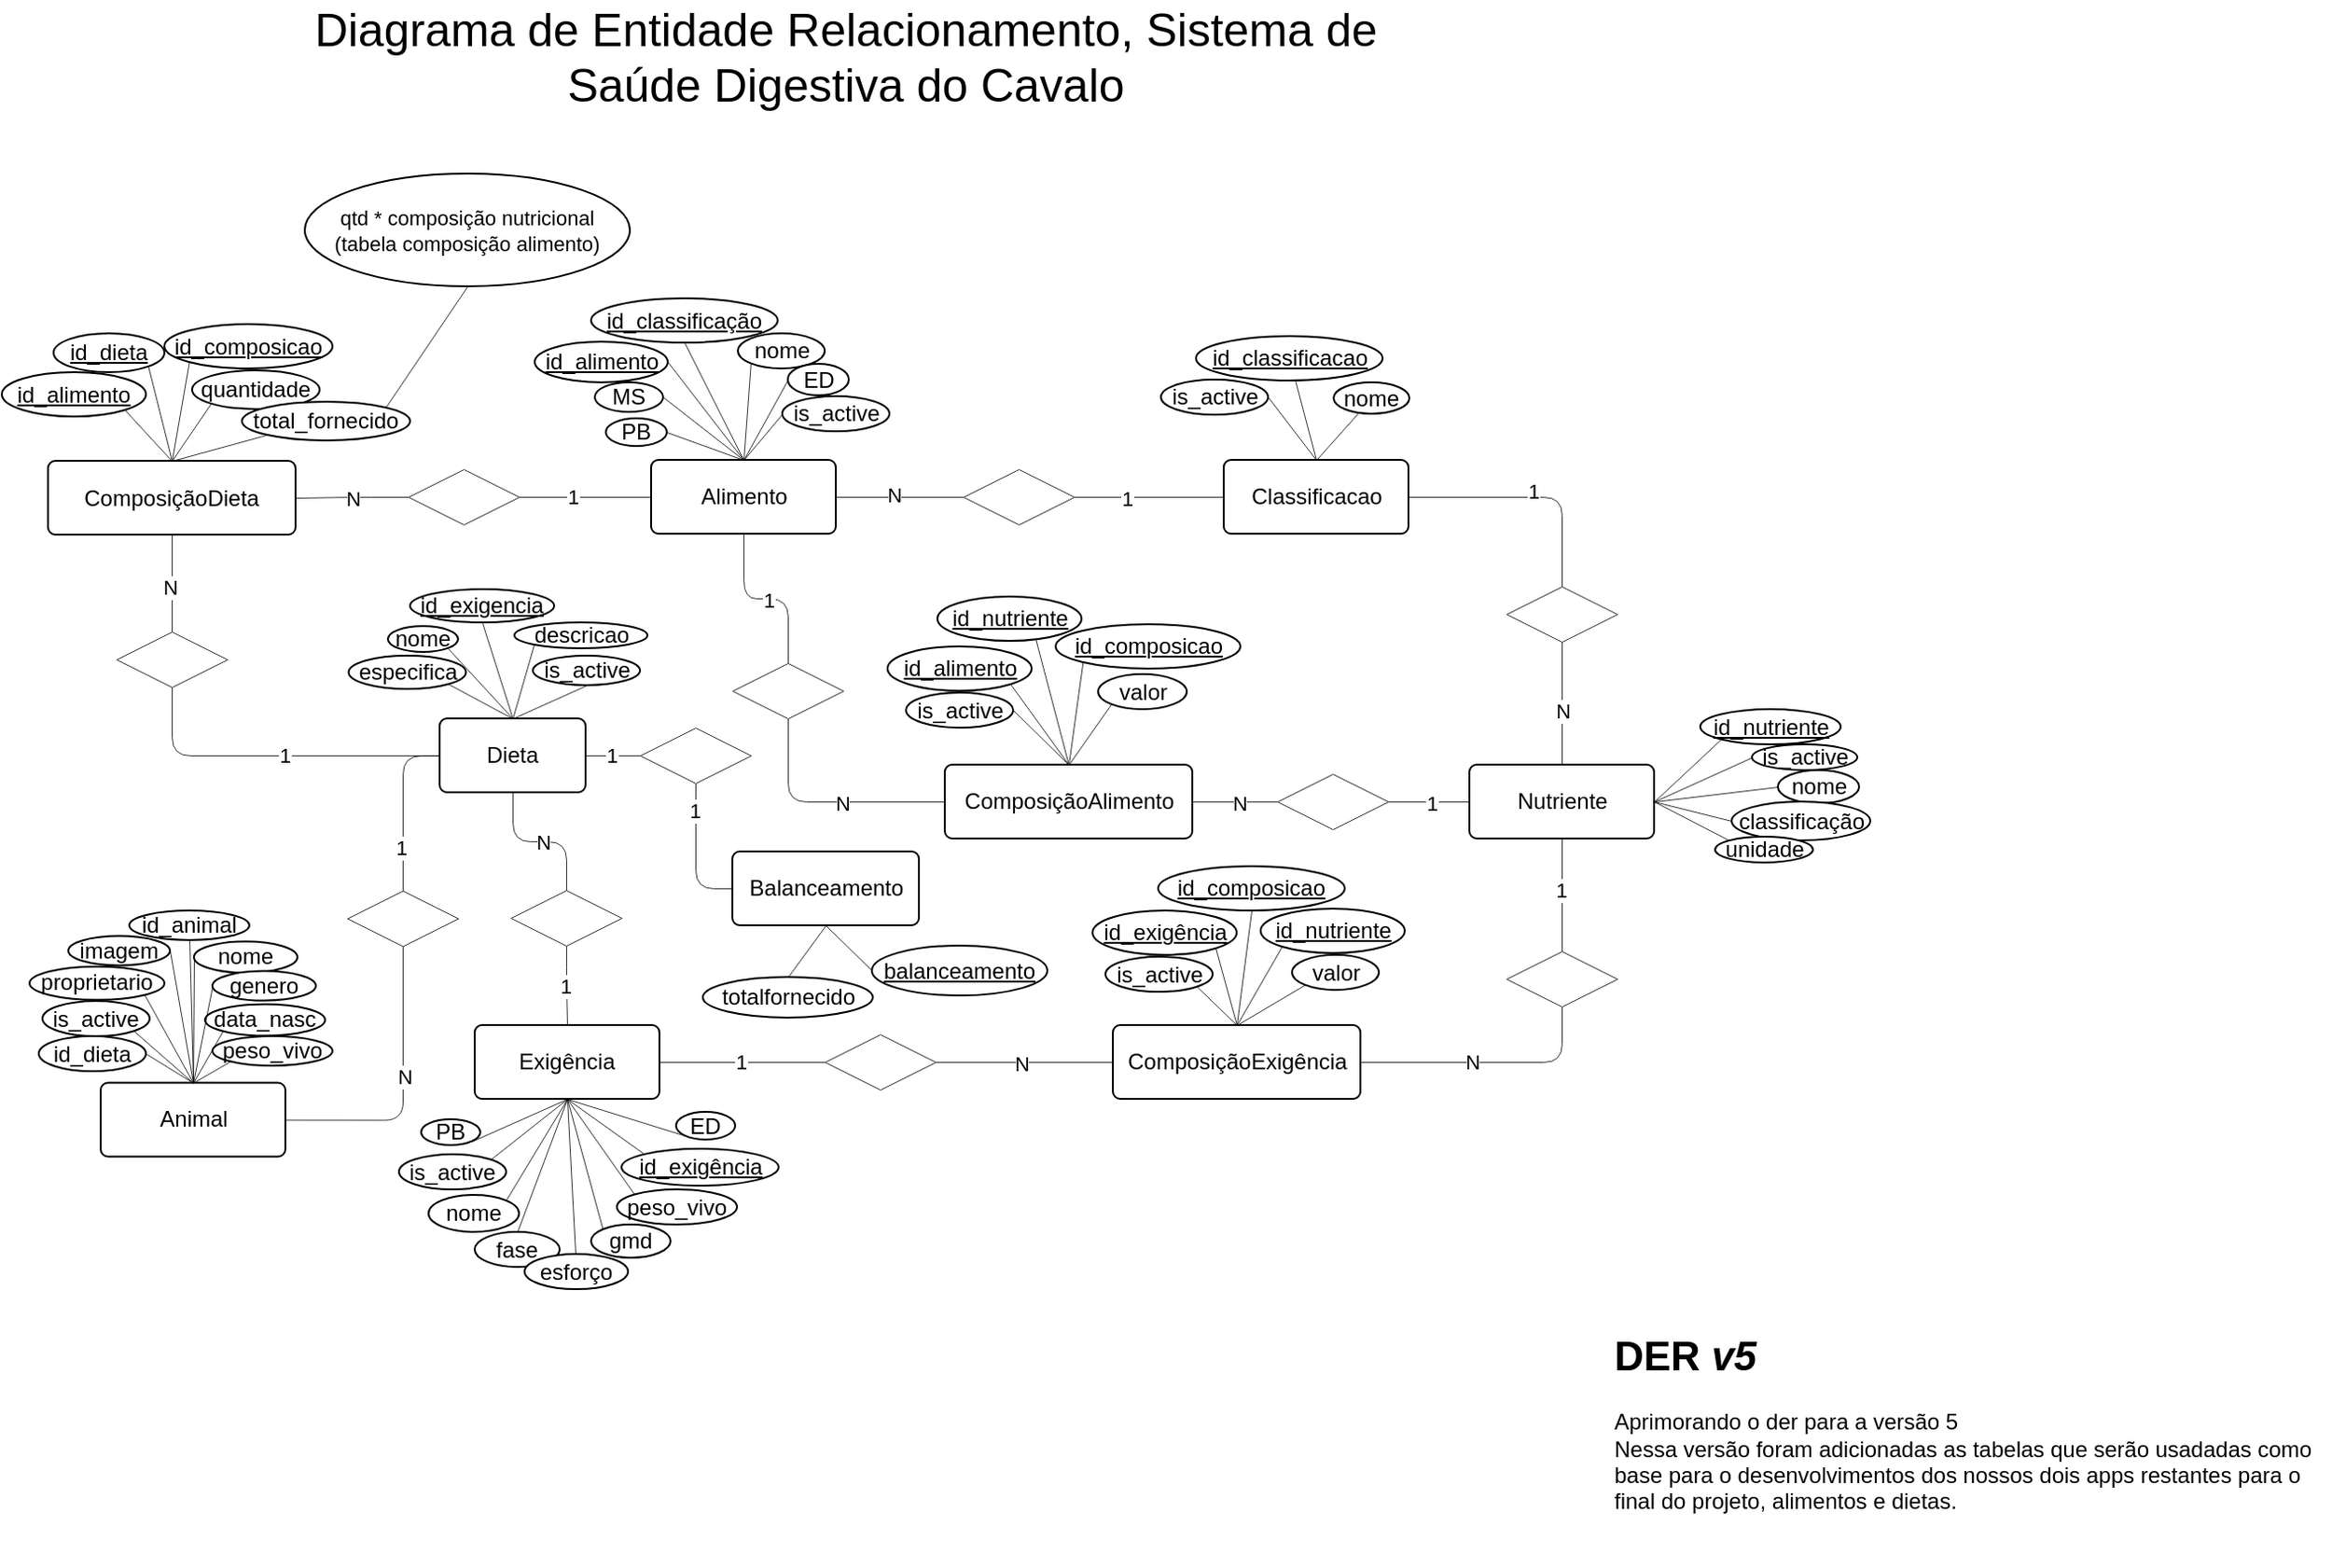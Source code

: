 <mxfile version="28.1.2">
  <diagram name="Página-1" id="pIwo8sR9FAOGxBuI1lOV">
    <mxGraphModel dx="1507" dy="776" grid="1" gridSize="10" guides="1" tooltips="1" connect="1" arrows="1" fold="1" page="1" pageScale="1" pageWidth="827" pageHeight="1169" math="0" shadow="0">
      <root>
        <mxCell id="0" />
        <mxCell id="1" parent="0" />
        <mxCell id="-56uTyjxbYg_vUDz3YZQ-1" value="&lt;font style=&quot;font-size: 25px;&quot;&gt;Diagrama de Entidade Relacionamento, Sistema de Saúde Digestiva do Cavalo&lt;/font&gt;" style="text;html=1;align=center;verticalAlign=middle;whiteSpace=wrap;rounded=0;fontFamily=Helvetica;fontSize=11;fontColor=default;labelBackgroundColor=default;" parent="1" vertex="1">
          <mxGeometry x="470.5" y="60" width="630" height="30" as="geometry" />
        </mxCell>
        <mxCell id="-56uTyjxbYg_vUDz3YZQ-2" value="" style="group" parent="1" vertex="1" connectable="0">
          <mxGeometry x="920.5" y="225" width="190.5" height="110" as="geometry" />
        </mxCell>
        <mxCell id="-56uTyjxbYg_vUDz3YZQ-3" value="Classificacao" style="rounded=1;arcSize=10;whiteSpace=wrap;html=1;align=center;" parent="-56uTyjxbYg_vUDz3YZQ-2" vertex="1">
          <mxGeometry x="70" y="69" width="100" height="40" as="geometry" />
        </mxCell>
        <mxCell id="-56uTyjxbYg_vUDz3YZQ-4" style="edgeStyle=none;shape=connector;rounded=1;orthogonalLoop=1;jettySize=auto;html=1;shadow=0;strokeColor=default;strokeWidth=0.394;align=center;verticalAlign=middle;fontFamily=Helvetica;fontSize=11;fontColor=default;labelBackgroundColor=default;startFill=0;endArrow=none;flowAnimation=0;" parent="-56uTyjxbYg_vUDz3YZQ-2" source="-56uTyjxbYg_vUDz3YZQ-5" edge="1">
          <mxGeometry relative="1" as="geometry">
            <mxPoint x="120" y="69" as="targetPoint" />
          </mxGeometry>
        </mxCell>
        <mxCell id="-56uTyjxbYg_vUDz3YZQ-5" value="&lt;u&gt;id_classificacao&lt;/u&gt;" style="ellipse;whiteSpace=wrap;html=1;align=center;" parent="-56uTyjxbYg_vUDz3YZQ-2" vertex="1">
          <mxGeometry x="55" y="2" width="101" height="24" as="geometry" />
        </mxCell>
        <mxCell id="-56uTyjxbYg_vUDz3YZQ-6" style="shape=connector;rounded=1;orthogonalLoop=1;jettySize=auto;html=1;entryX=0.5;entryY=0;entryDx=0;entryDy=0;shadow=0;strokeColor=default;strokeWidth=0.394;align=center;verticalAlign=middle;fontFamily=Helvetica;fontSize=11;fontColor=default;labelBackgroundColor=default;startFill=0;endArrow=none;flowAnimation=0;" parent="-56uTyjxbYg_vUDz3YZQ-2" source="-56uTyjxbYg_vUDz3YZQ-7" target="-56uTyjxbYg_vUDz3YZQ-3" edge="1">
          <mxGeometry relative="1" as="geometry" />
        </mxCell>
        <mxCell id="-56uTyjxbYg_vUDz3YZQ-7" value="nome" style="ellipse;whiteSpace=wrap;html=1;align=center;" parent="-56uTyjxbYg_vUDz3YZQ-2" vertex="1">
          <mxGeometry x="129.5" y="27" width="41" height="17" as="geometry" />
        </mxCell>
        <mxCell id="-56uTyjxbYg_vUDz3YZQ-8" style="rounded=1;orthogonalLoop=1;jettySize=auto;html=1;exitX=1;exitY=0.5;exitDx=0;exitDy=0;entryX=0.5;entryY=0;entryDx=0;entryDy=0;shadow=0;strokeColor=default;strokeWidth=0.394;align=center;verticalAlign=middle;fontFamily=Helvetica;fontSize=11;fontColor=default;labelBackgroundColor=default;startFill=0;endArrow=none;flowAnimation=0;" parent="-56uTyjxbYg_vUDz3YZQ-2" source="-56uTyjxbYg_vUDz3YZQ-9" target="-56uTyjxbYg_vUDz3YZQ-3" edge="1">
          <mxGeometry relative="1" as="geometry" />
        </mxCell>
        <mxCell id="-56uTyjxbYg_vUDz3YZQ-9" value="is_&lt;span style=&quot;background-color: transparent; color: light-dark(rgb(0, 0, 0), rgb(255, 255, 255));&quot;&gt;active&lt;/span&gt;" style="ellipse;whiteSpace=wrap;html=1;align=center;" parent="-56uTyjxbYg_vUDz3YZQ-2" vertex="1">
          <mxGeometry x="36" y="25.5" width="58" height="19" as="geometry" />
        </mxCell>
        <mxCell id="-56uTyjxbYg_vUDz3YZQ-10" style="edgeStyle=orthogonalEdgeStyle;rounded=1;orthogonalLoop=1;jettySize=auto;html=1;entryX=0;entryY=0.5;entryDx=0;entryDy=0;endArrow=none;startFill=0;strokeWidth=0.394;curved=0;flowAnimation=0;shadow=0;" parent="1" source="-56uTyjxbYg_vUDz3YZQ-47" target="-56uTyjxbYg_vUDz3YZQ-19" edge="1">
          <mxGeometry relative="1" as="geometry" />
        </mxCell>
        <mxCell id="-56uTyjxbYg_vUDz3YZQ-11" value="N" style="edgeLabel;html=1;align=center;verticalAlign=middle;resizable=0;points=[];" parent="-56uTyjxbYg_vUDz3YZQ-10" vertex="1" connectable="0">
          <mxGeometry x="-0.237" y="2" relative="1" as="geometry">
            <mxPoint x="8" y="3" as="offset" />
          </mxGeometry>
        </mxCell>
        <mxCell id="-56uTyjxbYg_vUDz3YZQ-12" style="edgeStyle=orthogonalEdgeStyle;rounded=1;orthogonalLoop=1;jettySize=auto;html=1;endArrow=none;startFill=0;strokeWidth=0.394;curved=0;flowAnimation=0;shadow=0;" parent="1" source="-56uTyjxbYg_vUDz3YZQ-16" target="-56uTyjxbYg_vUDz3YZQ-21" edge="1">
          <mxGeometry relative="1" as="geometry" />
        </mxCell>
        <mxCell id="-56uTyjxbYg_vUDz3YZQ-13" value="1" style="edgeLabel;html=1;align=center;verticalAlign=middle;resizable=0;points=[];" parent="-56uTyjxbYg_vUDz3YZQ-12" vertex="1" connectable="0">
          <mxGeometry x="-0.026" y="1" relative="1" as="geometry">
            <mxPoint as="offset" />
          </mxGeometry>
        </mxCell>
        <mxCell id="-56uTyjxbYg_vUDz3YZQ-14" style="edgeStyle=orthogonalEdgeStyle;rounded=1;orthogonalLoop=1;jettySize=auto;html=1;exitX=0.5;exitY=1;exitDx=0;exitDy=0;entryX=0;entryY=0.5;entryDx=0;entryDy=0;endArrow=none;startFill=0;strokeWidth=0.394;curved=0;flowAnimation=0;shadow=0;" parent="1" source="-56uTyjxbYg_vUDz3YZQ-16" target="-56uTyjxbYg_vUDz3YZQ-47" edge="1">
          <mxGeometry relative="1" as="geometry" />
        </mxCell>
        <mxCell id="-56uTyjxbYg_vUDz3YZQ-15" value="N" style="edgeLabel;html=1;align=center;verticalAlign=middle;resizable=0;points=[];" parent="-56uTyjxbYg_vUDz3YZQ-14" vertex="1" connectable="0">
          <mxGeometry x="-0.059" relative="1" as="geometry">
            <mxPoint x="13" y="1" as="offset" />
          </mxGeometry>
        </mxCell>
        <mxCell id="-56uTyjxbYg_vUDz3YZQ-16" value="" style="shape=rhombus;perimeter=rhombusPerimeter;whiteSpace=wrap;html=1;align=center;strokeWidth=0.394;fontFamily=Helvetica;fontColor=#464646;spacing=0.394;" parent="1" vertex="1">
          <mxGeometry x="724.5" y="404" width="60" height="30" as="geometry" />
        </mxCell>
        <mxCell id="-56uTyjxbYg_vUDz3YZQ-17" style="edgeStyle=orthogonalEdgeStyle;rounded=1;orthogonalLoop=1;jettySize=auto;html=1;endArrow=none;startFill=0;strokeWidth=0.394;curved=0;flowAnimation=0;shadow=0;entryX=0;entryY=0.5;entryDx=0;entryDy=0;" parent="1" source="-56uTyjxbYg_vUDz3YZQ-19" target="-56uTyjxbYg_vUDz3YZQ-37" edge="1">
          <mxGeometry relative="1" as="geometry" />
        </mxCell>
        <mxCell id="-56uTyjxbYg_vUDz3YZQ-18" value="1" style="edgeLabel;html=1;align=center;verticalAlign=middle;resizable=0;points=[];" parent="-56uTyjxbYg_vUDz3YZQ-17" vertex="1" connectable="0">
          <mxGeometry x="-0.271" y="3" relative="1" as="geometry">
            <mxPoint x="7" y="4" as="offset" />
          </mxGeometry>
        </mxCell>
        <mxCell id="-56uTyjxbYg_vUDz3YZQ-19" value="" style="shape=rhombus;perimeter=rhombusPerimeter;whiteSpace=wrap;html=1;align=center;strokeWidth=0.394;fontFamily=Helvetica;fontColor=#464646;spacing=0.394;" parent="1" vertex="1">
          <mxGeometry x="1019.5" y="464" width="60" height="30" as="geometry" />
        </mxCell>
        <mxCell id="-56uTyjxbYg_vUDz3YZQ-20" value="" style="group" parent="1" vertex="1" connectable="0">
          <mxGeometry x="565.5" y="236" width="215" height="120" as="geometry" />
        </mxCell>
        <mxCell id="-56uTyjxbYg_vUDz3YZQ-21" value="Alimento" style="rounded=1;arcSize=10;whiteSpace=wrap;html=1;align=center;" parent="-56uTyjxbYg_vUDz3YZQ-20" vertex="1">
          <mxGeometry x="115" y="58" width="100" height="40" as="geometry" />
        </mxCell>
        <mxCell id="-56uTyjxbYg_vUDz3YZQ-22" style="edgeStyle=none;shape=connector;rounded=1;orthogonalLoop=1;jettySize=auto;html=1;exitX=0;exitY=1;exitDx=0;exitDy=0;entryX=0.5;entryY=0;entryDx=0;entryDy=0;shadow=0;strokeColor=default;strokeWidth=0.394;align=center;verticalAlign=middle;fontFamily=Helvetica;fontSize=11;fontColor=default;labelBackgroundColor=default;startFill=0;endArrow=none;flowAnimation=0;" parent="-56uTyjxbYg_vUDz3YZQ-20" source="-56uTyjxbYg_vUDz3YZQ-23" target="-56uTyjxbYg_vUDz3YZQ-21" edge="1">
          <mxGeometry relative="1" as="geometry" />
        </mxCell>
        <mxCell id="-56uTyjxbYg_vUDz3YZQ-23" value="nome" style="ellipse;whiteSpace=wrap;html=1;align=center;" parent="-56uTyjxbYg_vUDz3YZQ-20" vertex="1">
          <mxGeometry x="162" y="-10.5" width="47" height="19" as="geometry" />
        </mxCell>
        <mxCell id="-56uTyjxbYg_vUDz3YZQ-24" style="edgeStyle=none;shape=connector;rounded=1;orthogonalLoop=1;jettySize=auto;html=1;exitX=0.5;exitY=1;exitDx=0;exitDy=0;entryX=0.5;entryY=0;entryDx=0;entryDy=0;shadow=0;strokeColor=default;strokeWidth=0.394;align=center;verticalAlign=middle;fontFamily=Helvetica;fontSize=11;fontColor=default;labelBackgroundColor=default;startFill=0;endArrow=none;flowAnimation=0;" parent="-56uTyjxbYg_vUDz3YZQ-20" source="-56uTyjxbYg_vUDz3YZQ-25" target="-56uTyjxbYg_vUDz3YZQ-21" edge="1">
          <mxGeometry relative="1" as="geometry" />
        </mxCell>
        <mxCell id="-56uTyjxbYg_vUDz3YZQ-25" value="&lt;u&gt;id_classificação&lt;/u&gt;" style="ellipse;whiteSpace=wrap;html=1;align=center;" parent="-56uTyjxbYg_vUDz3YZQ-20" vertex="1">
          <mxGeometry x="82.5" y="-29.5" width="101" height="24" as="geometry" />
        </mxCell>
        <mxCell id="-56uTyjxbYg_vUDz3YZQ-26" style="edgeStyle=none;shape=connector;rounded=1;orthogonalLoop=1;jettySize=auto;html=1;exitX=1;exitY=0.5;exitDx=0;exitDy=0;entryX=0.5;entryY=0;entryDx=0;entryDy=0;shadow=0;strokeColor=default;strokeWidth=0.394;align=center;verticalAlign=middle;fontFamily=Helvetica;fontSize=11;fontColor=default;labelBackgroundColor=default;startFill=0;endArrow=none;flowAnimation=0;" parent="-56uTyjxbYg_vUDz3YZQ-20" source="-56uTyjxbYg_vUDz3YZQ-27" target="-56uTyjxbYg_vUDz3YZQ-21" edge="1">
          <mxGeometry relative="1" as="geometry" />
        </mxCell>
        <mxCell id="-56uTyjxbYg_vUDz3YZQ-27" value="&lt;u&gt;id_alimento&lt;/u&gt;" style="ellipse;whiteSpace=wrap;html=1;align=center;" parent="-56uTyjxbYg_vUDz3YZQ-20" vertex="1">
          <mxGeometry x="52" y="-6" width="72" height="22" as="geometry" />
        </mxCell>
        <mxCell id="-56uTyjxbYg_vUDz3YZQ-28" style="rounded=0;orthogonalLoop=1;jettySize=auto;html=1;exitX=1;exitY=0.5;exitDx=0;exitDy=0;entryX=0.5;entryY=0;entryDx=0;entryDy=0;endArrow=none;startFill=0;strokeWidth=0.394;" parent="-56uTyjxbYg_vUDz3YZQ-20" source="-56uTyjxbYg_vUDz3YZQ-29" target="-56uTyjxbYg_vUDz3YZQ-21" edge="1">
          <mxGeometry relative="1" as="geometry" />
        </mxCell>
        <mxCell id="-56uTyjxbYg_vUDz3YZQ-29" value="MS" style="ellipse;whiteSpace=wrap;html=1;align=center;" parent="-56uTyjxbYg_vUDz3YZQ-20" vertex="1">
          <mxGeometry x="84.5" y="16" width="37" height="16" as="geometry" />
        </mxCell>
        <mxCell id="-56uTyjxbYg_vUDz3YZQ-30" value="PB" style="ellipse;whiteSpace=wrap;html=1;align=center;" parent="-56uTyjxbYg_vUDz3YZQ-20" vertex="1">
          <mxGeometry x="90.5" y="35.5" width="33" height="15" as="geometry" />
        </mxCell>
        <mxCell id="-56uTyjxbYg_vUDz3YZQ-31" style="rounded=0;orthogonalLoop=1;jettySize=auto;html=1;exitX=1;exitY=0.5;exitDx=0;exitDy=0;entryX=0.5;entryY=0;entryDx=0;entryDy=0;endArrow=none;startFill=0;strokeWidth=0.394;" parent="-56uTyjxbYg_vUDz3YZQ-20" source="-56uTyjxbYg_vUDz3YZQ-30" target="-56uTyjxbYg_vUDz3YZQ-21" edge="1">
          <mxGeometry relative="1" as="geometry">
            <mxPoint x="175" y="68" as="targetPoint" />
          </mxGeometry>
        </mxCell>
        <mxCell id="-56uTyjxbYg_vUDz3YZQ-32" value="ED" style="ellipse;whiteSpace=wrap;html=1;align=center;" parent="-56uTyjxbYg_vUDz3YZQ-20" vertex="1">
          <mxGeometry x="189" y="6" width="33" height="17" as="geometry" />
        </mxCell>
        <mxCell id="-56uTyjxbYg_vUDz3YZQ-33" style="rounded=0;orthogonalLoop=1;jettySize=auto;html=1;exitX=0;exitY=0.5;exitDx=0;exitDy=0;entryX=0.5;entryY=0;entryDx=0;entryDy=0;endArrow=none;startFill=0;strokeWidth=0.394;" parent="-56uTyjxbYg_vUDz3YZQ-20" source="-56uTyjxbYg_vUDz3YZQ-32" target="-56uTyjxbYg_vUDz3YZQ-21" edge="1">
          <mxGeometry relative="1" as="geometry">
            <mxPoint x="306.5" y="47.5" as="targetPoint" />
          </mxGeometry>
        </mxCell>
        <mxCell id="-56uTyjxbYg_vUDz3YZQ-34" style="rounded=0;orthogonalLoop=1;jettySize=auto;html=1;exitX=0;exitY=0.5;exitDx=0;exitDy=0;endArrow=none;startFill=0;strokeWidth=0.394;entryX=0.5;entryY=0;entryDx=0;entryDy=0;" parent="-56uTyjxbYg_vUDz3YZQ-20" source="-56uTyjxbYg_vUDz3YZQ-35" target="-56uTyjxbYg_vUDz3YZQ-21" edge="1">
          <mxGeometry relative="1" as="geometry">
            <mxPoint x="166" y="60" as="targetPoint" />
          </mxGeometry>
        </mxCell>
        <mxCell id="-56uTyjxbYg_vUDz3YZQ-35" value="is_&lt;span style=&quot;background-color: transparent; color: light-dark(rgb(0, 0, 0), rgb(255, 255, 255));&quot;&gt;active&lt;/span&gt;" style="ellipse;whiteSpace=wrap;html=1;align=center;" parent="-56uTyjxbYg_vUDz3YZQ-20" vertex="1">
          <mxGeometry x="186" y="23.5" width="58" height="19" as="geometry" />
        </mxCell>
        <mxCell id="-56uTyjxbYg_vUDz3YZQ-36" value="" style="group" parent="1" vertex="1" connectable="0">
          <mxGeometry x="1071.5" y="389" width="182" height="110" as="geometry" />
        </mxCell>
        <mxCell id="-56uTyjxbYg_vUDz3YZQ-37" value="Nutriente" style="rounded=1;arcSize=10;whiteSpace=wrap;html=1;align=center;" parent="-56uTyjxbYg_vUDz3YZQ-36" vertex="1">
          <mxGeometry x="52" y="70" width="100" height="40" as="geometry" />
        </mxCell>
        <mxCell id="-56uTyjxbYg_vUDz3YZQ-38" value="" style="shape=rhombus;perimeter=rhombusPerimeter;whiteSpace=wrap;html=1;align=center;strokeWidth=0.394;fontFamily=Helvetica;fontColor=#464646;spacing=0.394;" parent="-56uTyjxbYg_vUDz3YZQ-36" vertex="1">
          <mxGeometry x="72" y="-26.5" width="60" height="30" as="geometry" />
        </mxCell>
        <mxCell id="-56uTyjxbYg_vUDz3YZQ-39" style="edgeStyle=orthogonalEdgeStyle;shape=connector;curved=0;rounded=1;orthogonalLoop=1;jettySize=auto;html=1;shadow=0;strokeColor=default;strokeWidth=0.394;align=center;verticalAlign=middle;fontFamily=Helvetica;fontSize=11;fontColor=default;labelBackgroundColor=default;startFill=0;endArrow=none;flowAnimation=0;exitX=0.5;exitY=0;exitDx=0;exitDy=0;entryX=0.5;entryY=1;entryDx=0;entryDy=0;" parent="-56uTyjxbYg_vUDz3YZQ-36" source="-56uTyjxbYg_vUDz3YZQ-37" target="-56uTyjxbYg_vUDz3YZQ-38" edge="1">
          <mxGeometry relative="1" as="geometry">
            <mxPoint x="-40" y="-6" as="sourcePoint" />
            <mxPoint x="-26" y="42" as="targetPoint" />
          </mxGeometry>
        </mxCell>
        <mxCell id="-56uTyjxbYg_vUDz3YZQ-40" value="N" style="edgeLabel;html=1;align=center;verticalAlign=middle;resizable=0;points=[];strokeColor=default;strokeWidth=0.394;spacing=0.394;fontFamily=Helvetica;fontSize=11;fontColor=default;labelBackgroundColor=default;fillColor=default;" parent="-56uTyjxbYg_vUDz3YZQ-39" vertex="1" connectable="0">
          <mxGeometry x="0.312" y="1" relative="1" as="geometry">
            <mxPoint x="1" y="14" as="offset" />
          </mxGeometry>
        </mxCell>
        <mxCell id="-56uTyjxbYg_vUDz3YZQ-41" style="edgeStyle=orthogonalEdgeStyle;shape=connector;curved=0;rounded=1;orthogonalLoop=1;jettySize=auto;html=1;exitX=0;exitY=0.5;exitDx=0;exitDy=0;entryX=1;entryY=0.5;entryDx=0;entryDy=0;shadow=0;strokeColor=default;strokeWidth=0.394;align=center;verticalAlign=middle;fontFamily=Helvetica;fontSize=11;fontColor=default;labelBackgroundColor=default;startFill=0;endArrow=none;flowAnimation=0;" parent="1" source="-56uTyjxbYg_vUDz3YZQ-43" target="-56uTyjxbYg_vUDz3YZQ-21" edge="1">
          <mxGeometry relative="1" as="geometry" />
        </mxCell>
        <mxCell id="-56uTyjxbYg_vUDz3YZQ-42" value="N" style="edgeLabel;html=1;align=center;verticalAlign=middle;resizable=0;points=[];strokeColor=default;strokeWidth=0.394;spacing=0.394;fontFamily=Helvetica;fontSize=11;fontColor=default;labelBackgroundColor=default;fillColor=default;" parent="-56uTyjxbYg_vUDz3YZQ-41" vertex="1" connectable="0">
          <mxGeometry x="0.089" y="-1" relative="1" as="geometry">
            <mxPoint as="offset" />
          </mxGeometry>
        </mxCell>
        <mxCell id="-56uTyjxbYg_vUDz3YZQ-43" value="" style="shape=rhombus;perimeter=rhombusPerimeter;whiteSpace=wrap;html=1;align=center;strokeWidth=0.394;fontFamily=Helvetica;fontColor=#464646;spacing=0.394;" parent="1" vertex="1">
          <mxGeometry x="849.5" y="299" width="60" height="30" as="geometry" />
        </mxCell>
        <mxCell id="-56uTyjxbYg_vUDz3YZQ-44" style="edgeStyle=orthogonalEdgeStyle;shape=connector;curved=0;rounded=1;orthogonalLoop=1;jettySize=auto;html=1;shadow=0;strokeColor=default;strokeWidth=0.394;align=center;verticalAlign=middle;fontFamily=Helvetica;fontSize=11;fontColor=default;labelBackgroundColor=default;startFill=0;endArrow=none;flowAnimation=0;" parent="1" source="-56uTyjxbYg_vUDz3YZQ-3" target="-56uTyjxbYg_vUDz3YZQ-43" edge="1">
          <mxGeometry relative="1" as="geometry" />
        </mxCell>
        <mxCell id="-56uTyjxbYg_vUDz3YZQ-45" value="1" style="edgeLabel;html=1;align=center;verticalAlign=middle;resizable=0;points=[];strokeColor=default;strokeWidth=0.394;spacing=0.394;fontFamily=Helvetica;fontSize=11;fontColor=default;labelBackgroundColor=default;fillColor=default;" parent="-56uTyjxbYg_vUDz3YZQ-44" vertex="1" connectable="0">
          <mxGeometry x="0.312" y="1" relative="1" as="geometry">
            <mxPoint as="offset" />
          </mxGeometry>
        </mxCell>
        <mxCell id="-56uTyjxbYg_vUDz3YZQ-46" value="" style="group" parent="1" vertex="1" connectable="0">
          <mxGeometry x="808.5" y="388" width="199" height="111" as="geometry" />
        </mxCell>
        <mxCell id="-56uTyjxbYg_vUDz3YZQ-47" value="ComposiçãoAlimento" style="rounded=1;arcSize=10;whiteSpace=wrap;html=1;align=center;" parent="-56uTyjxbYg_vUDz3YZQ-46" vertex="1">
          <mxGeometry x="31" y="71" width="134" height="40" as="geometry" />
        </mxCell>
        <mxCell id="-56uTyjxbYg_vUDz3YZQ-48" style="edgeStyle=none;shape=connector;rounded=1;orthogonalLoop=1;jettySize=auto;html=1;exitX=1;exitY=1;exitDx=0;exitDy=0;entryX=0.5;entryY=0;entryDx=0;entryDy=0;shadow=0;strokeColor=default;strokeWidth=0.394;align=center;verticalAlign=middle;fontFamily=Helvetica;fontSize=11;fontColor=default;labelBackgroundColor=default;startFill=0;endArrow=none;flowAnimation=0;" parent="-56uTyjxbYg_vUDz3YZQ-46" source="-56uTyjxbYg_vUDz3YZQ-49" target="-56uTyjxbYg_vUDz3YZQ-47" edge="1">
          <mxGeometry relative="1" as="geometry" />
        </mxCell>
        <mxCell id="-56uTyjxbYg_vUDz3YZQ-49" value="&lt;u&gt;id_alimento&lt;/u&gt;" style="ellipse;whiteSpace=wrap;html=1;align=center;" parent="-56uTyjxbYg_vUDz3YZQ-46" vertex="1">
          <mxGeometry y="7" width="78" height="24" as="geometry" />
        </mxCell>
        <mxCell id="-56uTyjxbYg_vUDz3YZQ-50" style="edgeStyle=none;shape=connector;rounded=1;orthogonalLoop=1;jettySize=auto;html=1;exitX=0;exitY=1;exitDx=0;exitDy=0;shadow=0;strokeColor=default;strokeWidth=0.394;align=center;verticalAlign=middle;fontFamily=Helvetica;fontSize=11;fontColor=default;labelBackgroundColor=default;startFill=0;endArrow=none;flowAnimation=0;entryX=0.5;entryY=0;entryDx=0;entryDy=0;" parent="-56uTyjxbYg_vUDz3YZQ-46" source="-56uTyjxbYg_vUDz3YZQ-51" target="-56uTyjxbYg_vUDz3YZQ-47" edge="1">
          <mxGeometry relative="1" as="geometry">
            <mxPoint x="94" y="71" as="targetPoint" />
          </mxGeometry>
        </mxCell>
        <mxCell id="-56uTyjxbYg_vUDz3YZQ-51" value="valor" style="ellipse;whiteSpace=wrap;html=1;align=center;" parent="-56uTyjxbYg_vUDz3YZQ-46" vertex="1">
          <mxGeometry x="114" y="22" width="48" height="19" as="geometry" />
        </mxCell>
        <mxCell id="-56uTyjxbYg_vUDz3YZQ-52" style="edgeStyle=none;shape=connector;rounded=1;orthogonalLoop=1;jettySize=auto;html=1;exitX=0.682;exitY=0.971;exitDx=0;exitDy=0;entryX=0.5;entryY=0;entryDx=0;entryDy=0;shadow=0;strokeColor=default;strokeWidth=0.394;align=center;verticalAlign=middle;fontFamily=Helvetica;fontSize=11;fontColor=default;labelBackgroundColor=default;startFill=0;endArrow=none;flowAnimation=0;exitPerimeter=0;" parent="-56uTyjxbYg_vUDz3YZQ-46" source="-56uTyjxbYg_vUDz3YZQ-53" target="-56uTyjxbYg_vUDz3YZQ-47" edge="1">
          <mxGeometry relative="1" as="geometry" />
        </mxCell>
        <mxCell id="-56uTyjxbYg_vUDz3YZQ-53" value="&lt;u&gt;id_nutriente&lt;/u&gt;" style="ellipse;whiteSpace=wrap;html=1;align=center;" parent="-56uTyjxbYg_vUDz3YZQ-46" vertex="1">
          <mxGeometry x="27" y="-20" width="78" height="24" as="geometry" />
        </mxCell>
        <mxCell id="-56uTyjxbYg_vUDz3YZQ-54" style="rounded=1;orthogonalLoop=1;jettySize=auto;html=1;exitX=1;exitY=0.5;exitDx=0;exitDy=0;entryX=0.5;entryY=0;entryDx=0;entryDy=0;shadow=0;strokeColor=default;strokeWidth=0.394;align=center;verticalAlign=middle;fontFamily=Helvetica;fontSize=11;fontColor=default;labelBackgroundColor=default;startFill=0;endArrow=none;flowAnimation=0;" parent="-56uTyjxbYg_vUDz3YZQ-46" source="-56uTyjxbYg_vUDz3YZQ-55" target="-56uTyjxbYg_vUDz3YZQ-47" edge="1">
          <mxGeometry relative="1" as="geometry" />
        </mxCell>
        <mxCell id="-56uTyjxbYg_vUDz3YZQ-55" value="is_&lt;span style=&quot;background-color: transparent; color: light-dark(rgb(0, 0, 0), rgb(255, 255, 255));&quot;&gt;active&lt;/span&gt;" style="ellipse;whiteSpace=wrap;html=1;align=center;" parent="-56uTyjxbYg_vUDz3YZQ-46" vertex="1">
          <mxGeometry x="10" y="32" width="58" height="19" as="geometry" />
        </mxCell>
        <mxCell id="-56uTyjxbYg_vUDz3YZQ-56" value="&lt;u&gt;id_composicao&lt;/u&gt;" style="ellipse;whiteSpace=wrap;html=1;align=center;" parent="-56uTyjxbYg_vUDz3YZQ-46" vertex="1">
          <mxGeometry x="91" y="-5" width="100" height="24" as="geometry" />
        </mxCell>
        <mxCell id="-56uTyjxbYg_vUDz3YZQ-57" style="edgeStyle=none;shape=connector;rounded=1;orthogonalLoop=1;jettySize=auto;html=1;exitX=0;exitY=1;exitDx=0;exitDy=0;shadow=0;strokeColor=default;strokeWidth=0.394;align=center;verticalAlign=middle;fontFamily=Helvetica;fontSize=11;fontColor=default;labelBackgroundColor=default;startFill=0;endArrow=none;flowAnimation=0;entryX=0.5;entryY=0;entryDx=0;entryDy=0;" parent="-56uTyjxbYg_vUDz3YZQ-46" source="-56uTyjxbYg_vUDz3YZQ-56" target="-56uTyjxbYg_vUDz3YZQ-47" edge="1">
          <mxGeometry relative="1" as="geometry">
            <mxPoint x="108" y="81" as="targetPoint" />
            <mxPoint x="148" y="60" as="sourcePoint" />
          </mxGeometry>
        </mxCell>
        <mxCell id="-56uTyjxbYg_vUDz3YZQ-58" value="" style="group" parent="1" vertex="1" connectable="0">
          <mxGeometry x="932.5" y="547" width="176" height="111" as="geometry" />
        </mxCell>
        <mxCell id="-56uTyjxbYg_vUDz3YZQ-59" value="ComposiçãoExigência" style="rounded=1;arcSize=10;whiteSpace=wrap;html=1;align=center;" parent="-56uTyjxbYg_vUDz3YZQ-58" vertex="1">
          <mxGeometry x="-2" y="53" width="134" height="40" as="geometry" />
        </mxCell>
        <mxCell id="-56uTyjxbYg_vUDz3YZQ-60" style="edgeStyle=none;shape=connector;rounded=1;orthogonalLoop=1;jettySize=auto;html=1;exitX=1;exitY=1;exitDx=0;exitDy=0;entryX=0.5;entryY=0;entryDx=0;entryDy=0;shadow=0;strokeColor=default;strokeWidth=0.394;align=center;verticalAlign=middle;fontFamily=Helvetica;fontSize=11;fontColor=default;labelBackgroundColor=default;startFill=0;endArrow=none;flowAnimation=0;" parent="-56uTyjxbYg_vUDz3YZQ-58" source="-56uTyjxbYg_vUDz3YZQ-61" target="-56uTyjxbYg_vUDz3YZQ-59" edge="1">
          <mxGeometry relative="1" as="geometry" />
        </mxCell>
        <mxCell id="-56uTyjxbYg_vUDz3YZQ-61" value="&lt;u&gt;id_exigência&lt;/u&gt;" style="ellipse;whiteSpace=wrap;html=1;align=center;" parent="-56uTyjxbYg_vUDz3YZQ-58" vertex="1">
          <mxGeometry x="-13" y="-9" width="78" height="24" as="geometry" />
        </mxCell>
        <mxCell id="-56uTyjxbYg_vUDz3YZQ-62" style="edgeStyle=none;shape=connector;rounded=1;orthogonalLoop=1;jettySize=auto;html=1;exitX=0;exitY=1;exitDx=0;exitDy=0;shadow=0;strokeColor=default;strokeWidth=0.394;align=center;verticalAlign=middle;fontFamily=Helvetica;fontSize=11;fontColor=default;labelBackgroundColor=default;startFill=0;endArrow=none;flowAnimation=0;entryX=0.5;entryY=0;entryDx=0;entryDy=0;" parent="-56uTyjxbYg_vUDz3YZQ-58" source="-56uTyjxbYg_vUDz3YZQ-63" target="-56uTyjxbYg_vUDz3YZQ-59" edge="1">
          <mxGeometry relative="1" as="geometry">
            <mxPoint x="61" y="53" as="targetPoint" />
          </mxGeometry>
        </mxCell>
        <mxCell id="-56uTyjxbYg_vUDz3YZQ-63" value="valor" style="ellipse;whiteSpace=wrap;html=1;align=center;" parent="-56uTyjxbYg_vUDz3YZQ-58" vertex="1">
          <mxGeometry x="95" y="15" width="47" height="19" as="geometry" />
        </mxCell>
        <mxCell id="-56uTyjxbYg_vUDz3YZQ-64" style="edgeStyle=none;shape=connector;rounded=1;orthogonalLoop=1;jettySize=auto;html=1;exitX=0;exitY=1;exitDx=0;exitDy=0;entryX=0.5;entryY=0;entryDx=0;entryDy=0;shadow=0;strokeColor=default;strokeWidth=0.394;align=center;verticalAlign=middle;fontFamily=Helvetica;fontSize=11;fontColor=default;labelBackgroundColor=default;startFill=0;endArrow=none;flowAnimation=0;" parent="-56uTyjxbYg_vUDz3YZQ-58" source="-56uTyjxbYg_vUDz3YZQ-65" target="-56uTyjxbYg_vUDz3YZQ-59" edge="1">
          <mxGeometry relative="1" as="geometry" />
        </mxCell>
        <mxCell id="-56uTyjxbYg_vUDz3YZQ-65" value="&lt;u&gt;id_nutriente&lt;/u&gt;" style="ellipse;whiteSpace=wrap;html=1;align=center;" parent="-56uTyjxbYg_vUDz3YZQ-58" vertex="1">
          <mxGeometry x="78" y="-10" width="78" height="24" as="geometry" />
        </mxCell>
        <mxCell id="-56uTyjxbYg_vUDz3YZQ-66" value="is_&lt;span style=&quot;background-color: transparent; color: light-dark(rgb(0, 0, 0), rgb(255, 255, 255));&quot;&gt;active&lt;/span&gt;" style="ellipse;whiteSpace=wrap;html=1;align=center;" parent="-56uTyjxbYg_vUDz3YZQ-58" vertex="1">
          <mxGeometry x="-6" y="16" width="58" height="19" as="geometry" />
        </mxCell>
        <mxCell id="-56uTyjxbYg_vUDz3YZQ-67" style="edgeStyle=none;shape=connector;rounded=1;orthogonalLoop=1;jettySize=auto;html=1;exitX=1;exitY=1;exitDx=0;exitDy=0;entryX=0.5;entryY=0;entryDx=0;entryDy=0;shadow=0;strokeColor=default;strokeWidth=0.394;align=center;verticalAlign=middle;fontFamily=Helvetica;fontSize=11;fontColor=default;labelBackgroundColor=default;startFill=0;endArrow=none;flowAnimation=0;" parent="-56uTyjxbYg_vUDz3YZQ-58" source="-56uTyjxbYg_vUDz3YZQ-66" target="-56uTyjxbYg_vUDz3YZQ-59" edge="1">
          <mxGeometry relative="1" as="geometry">
            <mxPoint x="53" y="12" as="sourcePoint" />
            <mxPoint x="75" y="63" as="targetPoint" />
          </mxGeometry>
        </mxCell>
        <mxCell id="-56uTyjxbYg_vUDz3YZQ-68" style="edgeStyle=orthogonalEdgeStyle;shape=connector;curved=0;rounded=1;orthogonalLoop=1;jettySize=auto;html=1;entryX=0;entryY=0.5;entryDx=0;entryDy=0;shadow=0;strokeColor=default;strokeWidth=0.394;align=center;verticalAlign=middle;fontFamily=Helvetica;fontSize=11;fontColor=default;labelBackgroundColor=default;startFill=0;endArrow=none;flowAnimation=0;exitX=1;exitY=0.5;exitDx=0;exitDy=0;" parent="1" source="-56uTyjxbYg_vUDz3YZQ-127" target="-56uTyjxbYg_vUDz3YZQ-59" edge="1">
          <mxGeometry relative="1" as="geometry" />
        </mxCell>
        <mxCell id="-56uTyjxbYg_vUDz3YZQ-69" value="N" style="edgeLabel;html=1;align=center;verticalAlign=middle;resizable=0;points=[];strokeColor=default;strokeWidth=0.394;spacing=0.394;fontFamily=Helvetica;fontSize=11;fontColor=default;labelBackgroundColor=default;fillColor=default;" parent="-56uTyjxbYg_vUDz3YZQ-68" vertex="1" connectable="0">
          <mxGeometry x="0.136" y="-2" relative="1" as="geometry">
            <mxPoint x="-8" y="-1" as="offset" />
          </mxGeometry>
        </mxCell>
        <mxCell id="-56uTyjxbYg_vUDz3YZQ-70" style="edgeStyle=orthogonalEdgeStyle;shape=connector;curved=0;rounded=1;orthogonalLoop=1;jettySize=auto;html=1;entryX=1;entryY=0.5;entryDx=0;entryDy=0;shadow=0;strokeColor=default;strokeWidth=0.394;align=center;verticalAlign=middle;fontFamily=Helvetica;fontSize=11;fontColor=default;labelBackgroundColor=default;startFill=0;endArrow=none;flowAnimation=0;exitX=0.5;exitY=1;exitDx=0;exitDy=0;" parent="1" source="-56uTyjxbYg_vUDz3YZQ-72" target="-56uTyjxbYg_vUDz3YZQ-59" edge="1">
          <mxGeometry relative="1" as="geometry">
            <mxPoint x="1171.5" y="512" as="sourcePoint" />
          </mxGeometry>
        </mxCell>
        <mxCell id="-56uTyjxbYg_vUDz3YZQ-71" value="N" style="edgeLabel;html=1;align=center;verticalAlign=middle;resizable=0;points=[];strokeColor=default;strokeWidth=0.394;spacing=0.394;fontFamily=Helvetica;fontSize=11;fontColor=default;labelBackgroundColor=default;fillColor=default;" parent="-56uTyjxbYg_vUDz3YZQ-70" vertex="1" connectable="0">
          <mxGeometry x="-0.035" y="-2" relative="1" as="geometry">
            <mxPoint x="-12" y="2" as="offset" />
          </mxGeometry>
        </mxCell>
        <mxCell id="-56uTyjxbYg_vUDz3YZQ-72" value="" style="shape=rhombus;perimeter=rhombusPerimeter;whiteSpace=wrap;html=1;align=center;strokeWidth=0.394;fontFamily=Helvetica;fontColor=#464646;spacing=0.394;" parent="1" vertex="1">
          <mxGeometry x="1143.5" y="560" width="60" height="30" as="geometry" />
        </mxCell>
        <mxCell id="-56uTyjxbYg_vUDz3YZQ-73" style="edgeStyle=orthogonalEdgeStyle;shape=connector;curved=0;rounded=1;orthogonalLoop=1;jettySize=auto;html=1;exitX=0.5;exitY=1;exitDx=0;exitDy=0;shadow=0;strokeColor=default;strokeWidth=0.394;align=center;verticalAlign=middle;fontFamily=Helvetica;fontSize=11;fontColor=default;labelBackgroundColor=default;startFill=0;endArrow=none;flowAnimation=0;entryX=0.5;entryY=0;entryDx=0;entryDy=0;" parent="1" source="-56uTyjxbYg_vUDz3YZQ-37" target="-56uTyjxbYg_vUDz3YZQ-72" edge="1">
          <mxGeometry relative="1" as="geometry" />
        </mxCell>
        <mxCell id="-56uTyjxbYg_vUDz3YZQ-74" value="1" style="edgeLabel;html=1;align=center;verticalAlign=middle;resizable=0;points=[];strokeColor=default;strokeWidth=0.394;spacing=0.394;fontFamily=Helvetica;fontSize=11;fontColor=default;labelBackgroundColor=default;fillColor=default;" parent="-56uTyjxbYg_vUDz3YZQ-73" vertex="1" connectable="0">
          <mxGeometry x="-0.075" y="-1" relative="1" as="geometry">
            <mxPoint as="offset" />
          </mxGeometry>
        </mxCell>
        <mxCell id="-56uTyjxbYg_vUDz3YZQ-75" style="edgeStyle=orthogonalEdgeStyle;shape=connector;curved=0;rounded=1;orthogonalLoop=1;jettySize=auto;html=1;shadow=0;strokeColor=default;strokeWidth=0.394;align=center;verticalAlign=middle;fontFamily=Helvetica;fontSize=11;fontColor=default;labelBackgroundColor=default;startFill=0;endArrow=none;flowAnimation=0;exitX=1;exitY=0.5;exitDx=0;exitDy=0;entryX=0.5;entryY=0;entryDx=0;entryDy=0;" parent="1" source="-56uTyjxbYg_vUDz3YZQ-3" target="-56uTyjxbYg_vUDz3YZQ-38" edge="1">
          <mxGeometry relative="1" as="geometry">
            <mxPoint x="982.5" y="344" as="sourcePoint" />
            <mxPoint x="924.5" y="349" as="targetPoint" />
          </mxGeometry>
        </mxCell>
        <mxCell id="-56uTyjxbYg_vUDz3YZQ-76" value="1" style="edgeLabel;html=1;align=center;verticalAlign=middle;resizable=0;points=[];strokeColor=default;strokeWidth=0.394;spacing=0.394;fontFamily=Helvetica;fontSize=11;fontColor=default;labelBackgroundColor=default;fillColor=default;" parent="-56uTyjxbYg_vUDz3YZQ-75" vertex="1" connectable="0">
          <mxGeometry x="0.312" y="1" relative="1" as="geometry">
            <mxPoint x="-17" y="-7" as="offset" />
          </mxGeometry>
        </mxCell>
        <mxCell id="-56uTyjxbYg_vUDz3YZQ-77" style="edgeStyle=none;shape=connector;rounded=1;orthogonalLoop=1;jettySize=auto;html=1;exitX=0.5;exitY=1;exitDx=0;exitDy=0;shadow=0;strokeColor=default;strokeWidth=0.394;align=center;verticalAlign=middle;fontFamily=Helvetica;fontSize=11;fontColor=default;labelBackgroundColor=default;startFill=0;endArrow=none;flowAnimation=0;entryX=0.5;entryY=0;entryDx=0;entryDy=0;" parent="1" source="-56uTyjxbYg_vUDz3YZQ-78" target="-56uTyjxbYg_vUDz3YZQ-59" edge="1">
          <mxGeometry relative="1" as="geometry">
            <mxPoint x="1000.5" y="597" as="targetPoint" />
          </mxGeometry>
        </mxCell>
        <mxCell id="-56uTyjxbYg_vUDz3YZQ-78" value="&lt;u&gt;id_composicao&lt;/u&gt;" style="ellipse;whiteSpace=wrap;html=1;align=center;" parent="1" vertex="1">
          <mxGeometry x="955" y="514" width="101" height="24" as="geometry" />
        </mxCell>
        <mxCell id="-56uTyjxbYg_vUDz3YZQ-79" style="edgeStyle=orthogonalEdgeStyle;shape=connector;curved=0;rounded=1;orthogonalLoop=1;jettySize=auto;html=1;entryX=0;entryY=0.5;entryDx=0;entryDy=0;shadow=0;strokeColor=default;strokeWidth=0.394;align=center;verticalAlign=middle;fontFamily=Helvetica;fontSize=11;fontColor=default;labelBackgroundColor=default;startFill=0;endArrow=none;flowAnimation=0;exitX=1;exitY=0.5;exitDx=0;exitDy=0;" parent="1" source="-56uTyjxbYg_vUDz3YZQ-161" target="-56uTyjxbYg_vUDz3YZQ-21" edge="1">
          <mxGeometry relative="1" as="geometry">
            <mxPoint x="596" y="326" as="sourcePoint" />
          </mxGeometry>
        </mxCell>
        <mxCell id="-56uTyjxbYg_vUDz3YZQ-80" value="1" style="edgeLabel;html=1;align=center;verticalAlign=middle;resizable=0;points=[];" parent="-56uTyjxbYg_vUDz3YZQ-79" vertex="1" connectable="0">
          <mxGeometry x="-0.197" y="-2" relative="1" as="geometry">
            <mxPoint y="-2" as="offset" />
          </mxGeometry>
        </mxCell>
        <mxCell id="-56uTyjxbYg_vUDz3YZQ-81" value="1" style="edgeLabel;html=1;align=center;verticalAlign=middle;resizable=0;points=[];" parent="-56uTyjxbYg_vUDz3YZQ-79" vertex="1" connectable="0">
          <mxGeometry x="-0.197" y="-2" relative="1" as="geometry">
            <mxPoint x="-264" y="4" as="offset" />
          </mxGeometry>
        </mxCell>
        <mxCell id="-56uTyjxbYg_vUDz3YZQ-82" style="edgeStyle=orthogonalEdgeStyle;shape=connector;curved=0;rounded=1;orthogonalLoop=1;jettySize=auto;html=1;exitX=0.5;exitY=1;exitDx=0;exitDy=0;entryX=0;entryY=0.5;entryDx=0;entryDy=0;shadow=0;strokeColor=default;strokeWidth=0.394;align=center;verticalAlign=middle;fontFamily=Helvetica;fontSize=11;fontColor=default;labelBackgroundColor=default;startFill=0;endArrow=none;flowAnimation=0;" parent="1" source="-56uTyjxbYg_vUDz3YZQ-86" target="-56uTyjxbYg_vUDz3YZQ-91" edge="1">
          <mxGeometry relative="1" as="geometry" />
        </mxCell>
        <mxCell id="-56uTyjxbYg_vUDz3YZQ-83" value="1" style="edgeLabel;html=1;align=center;verticalAlign=middle;resizable=0;points=[];fontFamily=Helvetica;fontSize=11;fontColor=default;labelBackgroundColor=default;" parent="-56uTyjxbYg_vUDz3YZQ-82" vertex="1" connectable="0">
          <mxGeometry x="-0.429" y="1" relative="1" as="geometry">
            <mxPoint x="46" y="1" as="offset" />
          </mxGeometry>
        </mxCell>
        <mxCell id="-56uTyjxbYg_vUDz3YZQ-84" style="edgeStyle=none;shape=connector;rounded=1;orthogonalLoop=1;jettySize=auto;html=1;entryX=0.5;entryY=1;entryDx=0;entryDy=0;shadow=0;strokeColor=default;strokeWidth=0.394;align=center;verticalAlign=middle;fontFamily=Helvetica;fontSize=11;fontColor=default;labelBackgroundColor=default;startFill=0;endArrow=none;flowAnimation=0;" parent="1" source="-56uTyjxbYg_vUDz3YZQ-86" target="-56uTyjxbYg_vUDz3YZQ-150" edge="1">
          <mxGeometry relative="1" as="geometry" />
        </mxCell>
        <mxCell id="-56uTyjxbYg_vUDz3YZQ-85" value="N" style="edgeLabel;html=1;align=center;verticalAlign=middle;resizable=0;points=[];fontFamily=Helvetica;fontSize=11;fontColor=default;labelBackgroundColor=default;" parent="-56uTyjxbYg_vUDz3YZQ-84" vertex="1" connectable="0">
          <mxGeometry x="-0.073" y="1" relative="1" as="geometry">
            <mxPoint as="offset" />
          </mxGeometry>
        </mxCell>
        <mxCell id="-56uTyjxbYg_vUDz3YZQ-86" value="" style="shape=rhombus;perimeter=rhombusPerimeter;whiteSpace=wrap;html=1;align=center;strokeWidth=0.394;fontFamily=Helvetica;fontColor=#464646;spacing=0.394;" parent="1" vertex="1">
          <mxGeometry x="391" y="387" width="60" height="30" as="geometry" />
        </mxCell>
        <mxCell id="-56uTyjxbYg_vUDz3YZQ-87" style="edgeStyle=none;shape=connector;rounded=1;orthogonalLoop=1;jettySize=auto;html=1;exitX=0.5;exitY=1;exitDx=0;exitDy=0;entryX=0.5;entryY=0;entryDx=0;entryDy=0;shadow=0;strokeColor=default;strokeWidth=0.394;align=center;verticalAlign=middle;fontFamily=Helvetica;fontSize=11;fontColor=default;labelBackgroundColor=default;startFill=0;endArrow=none;flowAnimation=0;" parent="1" source="-56uTyjxbYg_vUDz3YZQ-90" target="-56uTyjxbYg_vUDz3YZQ-91" edge="1">
          <mxGeometry relative="1" as="geometry" />
        </mxCell>
        <mxCell id="-56uTyjxbYg_vUDz3YZQ-88" value="is_&lt;span style=&quot;background-color: transparent; color: light-dark(rgb(0, 0, 0), rgb(255, 255, 255));&quot;&gt;active&lt;/span&gt;" style="ellipse;whiteSpace=wrap;html=1;align=center;" parent="1" vertex="1">
          <mxGeometry x="616.5" y="400" width="58" height="16" as="geometry" />
        </mxCell>
        <mxCell id="-56uTyjxbYg_vUDz3YZQ-89" style="edgeStyle=none;shape=connector;rounded=1;orthogonalLoop=1;jettySize=auto;html=1;exitX=0.5;exitY=1;exitDx=0;exitDy=0;entryX=0.5;entryY=0;entryDx=0;entryDy=0;shadow=0;strokeColor=default;strokeWidth=0.394;align=center;verticalAlign=middle;fontFamily=Helvetica;fontSize=11;fontColor=default;labelBackgroundColor=default;startFill=0;endArrow=none;flowAnimation=0;" parent="1" source="-56uTyjxbYg_vUDz3YZQ-88" target="-56uTyjxbYg_vUDz3YZQ-91" edge="1">
          <mxGeometry relative="1" as="geometry">
            <mxPoint x="610" y="393" as="sourcePoint" />
            <mxPoint x="632" y="444" as="targetPoint" />
          </mxGeometry>
        </mxCell>
        <mxCell id="-56uTyjxbYg_vUDz3YZQ-90" value="&lt;u&gt;id_exigencia&lt;/u&gt;" style="ellipse;whiteSpace=wrap;html=1;align=center;" parent="1" vertex="1">
          <mxGeometry x="550" y="364" width="78" height="18" as="geometry" />
        </mxCell>
        <mxCell id="-56uTyjxbYg_vUDz3YZQ-185" style="edgeStyle=orthogonalEdgeStyle;shape=connector;curved=0;rounded=1;orthogonalLoop=1;jettySize=auto;html=1;exitX=1;exitY=0.5;exitDx=0;exitDy=0;entryX=0;entryY=0.5;entryDx=0;entryDy=0;shadow=0;strokeColor=default;strokeWidth=0.394;align=center;verticalAlign=middle;fontFamily=Helvetica;fontSize=11;fontColor=default;labelBackgroundColor=default;startFill=0;endArrow=none;flowAnimation=0;" parent="1" source="-56uTyjxbYg_vUDz3YZQ-91" target="-56uTyjxbYg_vUDz3YZQ-182" edge="1">
          <mxGeometry relative="1" as="geometry" />
        </mxCell>
        <mxCell id="-56uTyjxbYg_vUDz3YZQ-187" value="1" style="edgeLabel;html=1;align=center;verticalAlign=middle;resizable=0;points=[];fontFamily=Helvetica;fontSize=11;fontColor=default;labelBackgroundColor=default;" parent="-56uTyjxbYg_vUDz3YZQ-185" vertex="1" connectable="0">
          <mxGeometry x="-0.093" relative="1" as="geometry">
            <mxPoint as="offset" />
          </mxGeometry>
        </mxCell>
        <mxCell id="GiKKfxFCISBsnlbhRJJX-3" style="edgeStyle=none;shape=connector;rounded=1;orthogonalLoop=1;jettySize=auto;html=1;exitX=0.5;exitY=0;exitDx=0;exitDy=0;entryX=0;entryY=1;entryDx=0;entryDy=0;shadow=0;strokeColor=default;strokeWidth=0.394;align=center;verticalAlign=middle;fontFamily=Helvetica;fontSize=11;fontColor=default;labelBackgroundColor=default;startFill=0;endArrow=none;flowAnimation=0;" edge="1" parent="1" source="-56uTyjxbYg_vUDz3YZQ-91" target="GiKKfxFCISBsnlbhRJJX-2">
          <mxGeometry relative="1" as="geometry" />
        </mxCell>
        <mxCell id="-56uTyjxbYg_vUDz3YZQ-91" value="Dieta" style="rounded=1;arcSize=10;whiteSpace=wrap;html=1;align=center;" parent="1" vertex="1">
          <mxGeometry x="566" y="434" width="79" height="40" as="geometry" />
        </mxCell>
        <mxCell id="-56uTyjxbYg_vUDz3YZQ-92" style="edgeStyle=orthogonalEdgeStyle;shape=connector;curved=0;rounded=1;orthogonalLoop=1;jettySize=auto;html=1;shadow=0;strokeColor=default;strokeWidth=0.394;align=center;verticalAlign=middle;fontFamily=Helvetica;fontSize=11;fontColor=default;labelBackgroundColor=default;startFill=0;endArrow=none;flowAnimation=0;" parent="1" source="-56uTyjxbYg_vUDz3YZQ-96" target="-56uTyjxbYg_vUDz3YZQ-129" edge="1">
          <mxGeometry relative="1" as="geometry" />
        </mxCell>
        <mxCell id="-56uTyjxbYg_vUDz3YZQ-93" value="1" style="edgeLabel;html=1;align=center;verticalAlign=middle;resizable=0;points=[];fontFamily=Helvetica;fontSize=11;fontColor=default;labelBackgroundColor=default;" parent="-56uTyjxbYg_vUDz3YZQ-92" vertex="1" connectable="0">
          <mxGeometry x="0.024" relative="1" as="geometry">
            <mxPoint x="-1" as="offset" />
          </mxGeometry>
        </mxCell>
        <mxCell id="-56uTyjxbYg_vUDz3YZQ-94" style="edgeStyle=orthogonalEdgeStyle;shape=connector;curved=0;rounded=1;orthogonalLoop=1;jettySize=auto;html=1;shadow=0;strokeColor=default;strokeWidth=0.394;align=center;verticalAlign=middle;fontFamily=Helvetica;fontSize=11;fontColor=default;labelBackgroundColor=default;startFill=0;endArrow=none;flowAnimation=0;exitX=0.5;exitY=0;exitDx=0;exitDy=0;" parent="1" source="-56uTyjxbYg_vUDz3YZQ-96" target="-56uTyjxbYg_vUDz3YZQ-91" edge="1">
          <mxGeometry relative="1" as="geometry" />
        </mxCell>
        <mxCell id="-56uTyjxbYg_vUDz3YZQ-95" value="N" style="edgeLabel;html=1;align=center;verticalAlign=middle;resizable=0;points=[];fontFamily=Helvetica;fontSize=11;fontColor=default;labelBackgroundColor=default;" parent="-56uTyjxbYg_vUDz3YZQ-94" vertex="1" connectable="0">
          <mxGeometry x="-0.118" y="-2" relative="1" as="geometry">
            <mxPoint x="-3" y="2" as="offset" />
          </mxGeometry>
        </mxCell>
        <mxCell id="-56uTyjxbYg_vUDz3YZQ-96" value="" style="shape=rhombus;perimeter=rhombusPerimeter;whiteSpace=wrap;html=1;align=center;strokeWidth=0.394;fontFamily=Helvetica;fontColor=#464646;spacing=0.394;" parent="1" vertex="1">
          <mxGeometry x="604.5" y="527" width="60" height="30" as="geometry" />
        </mxCell>
        <mxCell id="-56uTyjxbYg_vUDz3YZQ-97" value="nome" style="ellipse;whiteSpace=wrap;html=1;align=center;" parent="1" vertex="1">
          <mxGeometry x="1290.5" y="462" width="44" height="18" as="geometry" />
        </mxCell>
        <mxCell id="-56uTyjxbYg_vUDz3YZQ-98" value="classificação" style="ellipse;whiteSpace=wrap;html=1;align=center;" parent="1" vertex="1">
          <mxGeometry x="1265.5" y="479" width="75" height="21" as="geometry" />
        </mxCell>
        <mxCell id="-56uTyjxbYg_vUDz3YZQ-99" value="&lt;u&gt;id_nutriente&lt;/u&gt;" style="ellipse;whiteSpace=wrap;html=1;align=center;" parent="1" vertex="1">
          <mxGeometry x="1248.5" y="429" width="76" height="19" as="geometry" />
        </mxCell>
        <mxCell id="-56uTyjxbYg_vUDz3YZQ-100" value="unidade" style="ellipse;whiteSpace=wrap;html=1;align=center;" parent="1" vertex="1">
          <mxGeometry x="1256.5" y="498" width="53" height="14" as="geometry" />
        </mxCell>
        <mxCell id="-56uTyjxbYg_vUDz3YZQ-101" value="is_&lt;span style=&quot;background-color: transparent; color: light-dark(rgb(0, 0, 0), rgb(255, 255, 255));&quot;&gt;active&lt;/span&gt;" style="ellipse;whiteSpace=wrap;html=1;align=center;" parent="1" vertex="1">
          <mxGeometry x="1276.5" y="448" width="57" height="14" as="geometry" />
        </mxCell>
        <mxCell id="-56uTyjxbYg_vUDz3YZQ-102" style="edgeStyle=none;shape=connector;rounded=1;orthogonalLoop=1;jettySize=auto;html=1;exitX=1;exitY=0.5;exitDx=0;exitDy=0;entryX=0;entryY=1;entryDx=0;entryDy=0;shadow=0;strokeColor=default;strokeWidth=0.394;align=center;verticalAlign=middle;fontFamily=Helvetica;fontSize=11;fontColor=default;labelBackgroundColor=default;startFill=0;endArrow=none;flowAnimation=0;" parent="1" source="-56uTyjxbYg_vUDz3YZQ-37" target="-56uTyjxbYg_vUDz3YZQ-99" edge="1">
          <mxGeometry relative="1" as="geometry" />
        </mxCell>
        <mxCell id="-56uTyjxbYg_vUDz3YZQ-103" style="edgeStyle=none;shape=connector;rounded=1;orthogonalLoop=1;jettySize=auto;html=1;exitX=1;exitY=0.5;exitDx=0;exitDy=0;entryX=0;entryY=0.5;entryDx=0;entryDy=0;shadow=0;strokeColor=default;strokeWidth=0.394;align=center;verticalAlign=middle;fontFamily=Helvetica;fontSize=11;fontColor=default;labelBackgroundColor=default;startFill=0;endArrow=none;flowAnimation=0;" parent="1" source="-56uTyjxbYg_vUDz3YZQ-37" target="-56uTyjxbYg_vUDz3YZQ-101" edge="1">
          <mxGeometry relative="1" as="geometry" />
        </mxCell>
        <mxCell id="-56uTyjxbYg_vUDz3YZQ-104" style="edgeStyle=none;shape=connector;rounded=1;orthogonalLoop=1;jettySize=auto;html=1;exitX=1;exitY=0.5;exitDx=0;exitDy=0;entryX=0;entryY=0.5;entryDx=0;entryDy=0;shadow=0;strokeColor=default;strokeWidth=0.394;align=center;verticalAlign=middle;fontFamily=Helvetica;fontSize=11;fontColor=default;labelBackgroundColor=default;startFill=0;endArrow=none;flowAnimation=0;" parent="1" source="-56uTyjxbYg_vUDz3YZQ-37" target="-56uTyjxbYg_vUDz3YZQ-97" edge="1">
          <mxGeometry relative="1" as="geometry" />
        </mxCell>
        <mxCell id="-56uTyjxbYg_vUDz3YZQ-105" style="edgeStyle=none;shape=connector;rounded=1;orthogonalLoop=1;jettySize=auto;html=1;exitX=1;exitY=0.5;exitDx=0;exitDy=0;entryX=0;entryY=0.5;entryDx=0;entryDy=0;shadow=0;strokeColor=default;strokeWidth=0.394;align=center;verticalAlign=middle;fontFamily=Helvetica;fontSize=11;fontColor=default;labelBackgroundColor=default;startFill=0;endArrow=none;flowAnimation=0;" parent="1" source="-56uTyjxbYg_vUDz3YZQ-37" target="-56uTyjxbYg_vUDz3YZQ-98" edge="1">
          <mxGeometry relative="1" as="geometry" />
        </mxCell>
        <mxCell id="-56uTyjxbYg_vUDz3YZQ-106" style="edgeStyle=none;shape=connector;rounded=1;orthogonalLoop=1;jettySize=auto;html=1;exitX=1;exitY=0.5;exitDx=0;exitDy=0;entryX=0;entryY=0;entryDx=0;entryDy=0;shadow=0;strokeColor=default;strokeWidth=0.394;align=center;verticalAlign=middle;fontFamily=Helvetica;fontSize=11;fontColor=default;labelBackgroundColor=default;startFill=0;endArrow=none;flowAnimation=0;" parent="1" source="-56uTyjxbYg_vUDz3YZQ-37" target="-56uTyjxbYg_vUDz3YZQ-100" edge="1">
          <mxGeometry relative="1" as="geometry" />
        </mxCell>
        <mxCell id="-56uTyjxbYg_vUDz3YZQ-107" value="Animal" style="rounded=1;arcSize=10;whiteSpace=wrap;html=1;align=center;" parent="1" vertex="1">
          <mxGeometry x="382.5" y="631.25" width="100" height="40" as="geometry" />
        </mxCell>
        <mxCell id="-56uTyjxbYg_vUDz3YZQ-108" style="edgeStyle=none;shape=connector;rounded=1;orthogonalLoop=1;jettySize=auto;html=1;exitX=1;exitY=0.5;exitDx=0;exitDy=0;entryX=0.5;entryY=0;entryDx=0;entryDy=0;shadow=0;strokeColor=default;strokeWidth=0.394;align=center;verticalAlign=middle;fontFamily=Helvetica;fontSize=11;fontColor=default;labelBackgroundColor=default;startFill=0;endArrow=none;flowAnimation=0;" parent="1" source="-56uTyjxbYg_vUDz3YZQ-109" target="-56uTyjxbYg_vUDz3YZQ-107" edge="1">
          <mxGeometry relative="1" as="geometry" />
        </mxCell>
        <mxCell id="-56uTyjxbYg_vUDz3YZQ-109" value="id_dieta" style="ellipse;whiteSpace=wrap;html=1;align=center;" parent="1" vertex="1">
          <mxGeometry x="349" y="606" width="58" height="19" as="geometry" />
        </mxCell>
        <mxCell id="-56uTyjxbYg_vUDz3YZQ-110" value="proprietario" style="ellipse;whiteSpace=wrap;html=1;align=center;" parent="1" vertex="1">
          <mxGeometry x="344" y="568.38" width="73" height="18" as="geometry" />
        </mxCell>
        <mxCell id="-56uTyjxbYg_vUDz3YZQ-111" value="imagem" style="ellipse;whiteSpace=wrap;html=1;align=center;" parent="1" vertex="1">
          <mxGeometry x="365" y="551.75" width="55" height="16" as="geometry" />
        </mxCell>
        <mxCell id="-56uTyjxbYg_vUDz3YZQ-112" value="data_nasc" style="ellipse;whiteSpace=wrap;html=1;align=center;" parent="1" vertex="1">
          <mxGeometry x="439" y="588.75" width="65" height="17" as="geometry" />
        </mxCell>
        <mxCell id="-56uTyjxbYg_vUDz3YZQ-113" value="nome" style="ellipse;whiteSpace=wrap;html=1;align=center;" parent="1" vertex="1">
          <mxGeometry x="433" y="554.75" width="56" height="17" as="geometry" />
        </mxCell>
        <mxCell id="-56uTyjxbYg_vUDz3YZQ-114" value="genero" style="ellipse;whiteSpace=wrap;html=1;align=center;" parent="1" vertex="1">
          <mxGeometry x="443" y="570.75" width="56" height="16" as="geometry" />
        </mxCell>
        <mxCell id="-56uTyjxbYg_vUDz3YZQ-115" style="edgeStyle=none;shape=connector;rounded=1;orthogonalLoop=1;jettySize=auto;html=1;exitX=0;exitY=1;exitDx=0;exitDy=0;shadow=0;strokeColor=default;strokeWidth=0.394;align=center;verticalAlign=middle;fontFamily=Helvetica;fontSize=11;fontColor=default;labelBackgroundColor=default;startFill=0;endArrow=none;flowAnimation=0;entryX=0.5;entryY=0;entryDx=0;entryDy=0;" parent="1" source="-56uTyjxbYg_vUDz3YZQ-112" target="-56uTyjxbYg_vUDz3YZQ-107" edge="1">
          <mxGeometry relative="1" as="geometry">
            <mxPoint x="435" y="605" as="targetPoint" />
          </mxGeometry>
        </mxCell>
        <mxCell id="-56uTyjxbYg_vUDz3YZQ-116" style="edgeStyle=none;shape=connector;rounded=1;orthogonalLoop=1;jettySize=auto;html=1;exitX=0;exitY=0.5;exitDx=0;exitDy=0;entryX=0.5;entryY=0;entryDx=0;entryDy=0;shadow=0;strokeColor=default;strokeWidth=0.394;align=center;verticalAlign=middle;fontFamily=Helvetica;fontSize=11;fontColor=default;labelBackgroundColor=default;startFill=0;endArrow=none;flowAnimation=0;" parent="1" source="-56uTyjxbYg_vUDz3YZQ-114" target="-56uTyjxbYg_vUDz3YZQ-107" edge="1">
          <mxGeometry relative="1" as="geometry">
            <mxPoint x="436.248" y="540.626" as="sourcePoint" />
          </mxGeometry>
        </mxCell>
        <mxCell id="-56uTyjxbYg_vUDz3YZQ-117" style="edgeStyle=none;shape=connector;rounded=1;orthogonalLoop=1;jettySize=auto;html=1;exitX=1;exitY=1;exitDx=0;exitDy=0;entryX=0.5;entryY=0;entryDx=0;entryDy=0;shadow=0;strokeColor=default;strokeWidth=0.394;align=center;verticalAlign=middle;fontFamily=Helvetica;fontSize=11;fontColor=default;labelBackgroundColor=default;startFill=0;endArrow=none;flowAnimation=0;" parent="1" source="-56uTyjxbYg_vUDz3YZQ-118" target="-56uTyjxbYg_vUDz3YZQ-107" edge="1">
          <mxGeometry relative="1" as="geometry" />
        </mxCell>
        <mxCell id="-56uTyjxbYg_vUDz3YZQ-118" value="is_&lt;span style=&quot;background-color: transparent; color: light-dark(rgb(0, 0, 0), rgb(255, 255, 255));&quot;&gt;active&lt;/span&gt;" style="ellipse;whiteSpace=wrap;html=1;align=center;" parent="1" vertex="1">
          <mxGeometry x="351" y="587" width="58" height="19" as="geometry" />
        </mxCell>
        <mxCell id="-56uTyjxbYg_vUDz3YZQ-119" style="edgeStyle=none;shape=connector;rounded=1;orthogonalLoop=1;jettySize=auto;html=1;exitX=1;exitY=1;exitDx=0;exitDy=0;shadow=0;strokeColor=default;strokeWidth=0.394;align=center;verticalAlign=middle;fontFamily=Helvetica;fontSize=11;fontColor=default;labelBackgroundColor=default;startFill=0;endArrow=none;flowAnimation=0;entryX=0.5;entryY=0;entryDx=0;entryDy=0;" parent="1" source="-56uTyjxbYg_vUDz3YZQ-110" target="-56uTyjxbYg_vUDz3YZQ-107" edge="1">
          <mxGeometry relative="1" as="geometry" />
        </mxCell>
        <mxCell id="-56uTyjxbYg_vUDz3YZQ-120" style="edgeStyle=none;shape=connector;rounded=1;orthogonalLoop=1;jettySize=auto;html=1;exitX=0;exitY=0.5;exitDx=0;exitDy=0;entryX=0.5;entryY=0;entryDx=0;entryDy=0;shadow=0;strokeColor=default;strokeWidth=0.394;align=center;verticalAlign=middle;fontFamily=Helvetica;fontSize=11;fontColor=default;labelBackgroundColor=default;startFill=0;endArrow=none;flowAnimation=0;" parent="1" source="-56uTyjxbYg_vUDz3YZQ-113" target="-56uTyjxbYg_vUDz3YZQ-107" edge="1">
          <mxGeometry relative="1" as="geometry">
            <mxPoint x="482" y="582.75" as="sourcePoint" />
            <mxPoint x="442" y="615.75" as="targetPoint" />
          </mxGeometry>
        </mxCell>
        <mxCell id="-56uTyjxbYg_vUDz3YZQ-121" style="edgeStyle=none;shape=connector;rounded=1;orthogonalLoop=1;jettySize=auto;html=1;shadow=0;strokeColor=default;strokeWidth=0.394;align=center;verticalAlign=middle;fontFamily=Helvetica;fontSize=11;fontColor=default;labelBackgroundColor=default;startFill=0;endArrow=none;flowAnimation=0;entryX=0.5;entryY=0;entryDx=0;entryDy=0;exitX=1;exitY=0.5;exitDx=0;exitDy=0;" parent="1" source="-56uTyjxbYg_vUDz3YZQ-111" target="-56uTyjxbYg_vUDz3YZQ-107" edge="1">
          <mxGeometry relative="1" as="geometry">
            <mxPoint x="439" y="608.75" as="targetPoint" />
          </mxGeometry>
        </mxCell>
        <mxCell id="-56uTyjxbYg_vUDz3YZQ-122" style="edgeStyle=orthogonalEdgeStyle;shape=connector;curved=0;rounded=1;orthogonalLoop=1;jettySize=auto;html=1;entryX=0;entryY=0.5;entryDx=0;entryDy=0;shadow=0;strokeColor=default;strokeWidth=0.394;align=center;verticalAlign=middle;fontFamily=Helvetica;fontSize=11;fontColor=default;labelBackgroundColor=default;startFill=0;endArrow=none;flowAnimation=0;exitX=0.5;exitY=0;exitDx=0;exitDy=0;" parent="1" source="-56uTyjxbYg_vUDz3YZQ-126" target="-56uTyjxbYg_vUDz3YZQ-91" edge="1">
          <mxGeometry relative="1" as="geometry" />
        </mxCell>
        <mxCell id="GiKKfxFCISBsnlbhRJJX-1" value="1" style="edgeLabel;html=1;align=center;verticalAlign=middle;resizable=0;points=[];" vertex="1" connectable="0" parent="-56uTyjxbYg_vUDz3YZQ-122">
          <mxGeometry x="-0.481" y="1" relative="1" as="geometry">
            <mxPoint as="offset" />
          </mxGeometry>
        </mxCell>
        <mxCell id="-56uTyjxbYg_vUDz3YZQ-124" style="edgeStyle=orthogonalEdgeStyle;shape=connector;curved=0;rounded=1;orthogonalLoop=1;jettySize=auto;html=1;exitX=0.5;exitY=1;exitDx=0;exitDy=0;entryX=1;entryY=0.5;entryDx=0;entryDy=0;shadow=0;strokeColor=default;strokeWidth=0.394;align=center;verticalAlign=middle;fontFamily=Helvetica;fontSize=11;fontColor=default;labelBackgroundColor=default;startFill=0;endArrow=none;flowAnimation=0;" parent="1" source="-56uTyjxbYg_vUDz3YZQ-126" target="-56uTyjxbYg_vUDz3YZQ-107" edge="1">
          <mxGeometry relative="1" as="geometry">
            <mxPoint x="488" y="558.25" as="sourcePoint" />
          </mxGeometry>
        </mxCell>
        <mxCell id="-56uTyjxbYg_vUDz3YZQ-125" value="N" style="edgeLabel;html=1;align=center;verticalAlign=middle;resizable=0;points=[];fontFamily=Helvetica;fontSize=11;fontColor=default;labelBackgroundColor=default;" parent="-56uTyjxbYg_vUDz3YZQ-124" vertex="1" connectable="0">
          <mxGeometry x="-0.107" y="1" relative="1" as="geometry">
            <mxPoint as="offset" />
          </mxGeometry>
        </mxCell>
        <mxCell id="-56uTyjxbYg_vUDz3YZQ-126" value="" style="shape=rhombus;perimeter=rhombusPerimeter;whiteSpace=wrap;html=1;align=center;strokeWidth=0.394;fontFamily=Helvetica;fontColor=#464646;spacing=0.394;" parent="1" vertex="1">
          <mxGeometry x="516" y="527.25" width="60" height="30" as="geometry" />
        </mxCell>
        <mxCell id="-56uTyjxbYg_vUDz3YZQ-127" value="" style="shape=rhombus;perimeter=rhombusPerimeter;whiteSpace=wrap;html=1;align=center;strokeWidth=0.394;fontFamily=Helvetica;fontColor=#464646;spacing=0.394;" parent="1" vertex="1">
          <mxGeometry x="774.5" y="605" width="60" height="30" as="geometry" />
        </mxCell>
        <mxCell id="-56uTyjxbYg_vUDz3YZQ-128" value="" style="group" parent="1" vertex="1" connectable="0">
          <mxGeometry x="544" y="600" width="205.5" height="143" as="geometry" />
        </mxCell>
        <mxCell id="-56uTyjxbYg_vUDz3YZQ-129" value="Exigência" style="rounded=1;arcSize=10;whiteSpace=wrap;html=1;align=center;" parent="-56uTyjxbYg_vUDz3YZQ-128" vertex="1">
          <mxGeometry x="41" width="100" height="40" as="geometry" />
        </mxCell>
        <mxCell id="-56uTyjxbYg_vUDz3YZQ-130" style="edgeStyle=none;shape=connector;rounded=1;orthogonalLoop=1;jettySize=auto;html=1;exitX=0.5;exitY=0;exitDx=0;exitDy=0;entryX=0.5;entryY=1;entryDx=0;entryDy=0;shadow=0;strokeColor=default;strokeWidth=0.394;align=center;verticalAlign=middle;fontFamily=Helvetica;fontSize=11;fontColor=default;labelBackgroundColor=default;startFill=0;endArrow=none;flowAnimation=0;" parent="-56uTyjxbYg_vUDz3YZQ-128" source="-56uTyjxbYg_vUDz3YZQ-141" target="-56uTyjxbYg_vUDz3YZQ-129" edge="1">
          <mxGeometry relative="1" as="geometry">
            <mxPoint x="94.252" y="96.57" as="sourcePoint" />
          </mxGeometry>
        </mxCell>
        <mxCell id="-56uTyjxbYg_vUDz3YZQ-131" value="&lt;u&gt;id_exigência&lt;/u&gt;" style="ellipse;whiteSpace=wrap;html=1;align=center;" parent="-56uTyjxbYg_vUDz3YZQ-128" vertex="1">
          <mxGeometry x="120.5" y="67" width="85" height="20" as="geometry" />
        </mxCell>
        <mxCell id="-56uTyjxbYg_vUDz3YZQ-132" value="nome" style="ellipse;whiteSpace=wrap;html=1;align=center;" parent="-56uTyjxbYg_vUDz3YZQ-128" vertex="1">
          <mxGeometry x="16" y="92" width="49" height="20" as="geometry" />
        </mxCell>
        <mxCell id="-56uTyjxbYg_vUDz3YZQ-133" style="edgeStyle=none;shape=connector;rounded=1;orthogonalLoop=1;jettySize=auto;html=1;entryX=0.5;entryY=1;entryDx=0;entryDy=0;shadow=0;strokeColor=default;strokeWidth=0.394;align=center;verticalAlign=middle;fontFamily=Helvetica;fontSize=11;fontColor=default;labelBackgroundColor=default;startFill=0;endArrow=none;flowAnimation=0;exitX=1;exitY=0;exitDx=0;exitDy=0;" parent="-56uTyjxbYg_vUDz3YZQ-128" source="-56uTyjxbYg_vUDz3YZQ-132" target="-56uTyjxbYg_vUDz3YZQ-129" edge="1">
          <mxGeometry relative="1" as="geometry" />
        </mxCell>
        <mxCell id="-56uTyjxbYg_vUDz3YZQ-134" style="edgeStyle=none;shape=connector;rounded=1;orthogonalLoop=1;jettySize=auto;html=1;shadow=0;strokeColor=default;strokeWidth=0.394;align=center;verticalAlign=middle;fontFamily=Helvetica;fontSize=11;fontColor=default;labelBackgroundColor=default;startFill=0;endArrow=none;flowAnimation=0;exitX=0;exitY=0;exitDx=0;exitDy=0;entryX=0.5;entryY=1;entryDx=0;entryDy=0;" parent="-56uTyjxbYg_vUDz3YZQ-128" source="-56uTyjxbYg_vUDz3YZQ-131" target="-56uTyjxbYg_vUDz3YZQ-129" edge="1">
          <mxGeometry relative="1" as="geometry">
            <mxPoint x="328" y="289" as="sourcePoint" />
            <mxPoint x="336" y="212" as="targetPoint" />
          </mxGeometry>
        </mxCell>
        <mxCell id="-56uTyjxbYg_vUDz3YZQ-135" value="is_&lt;span style=&quot;background-color: transparent; color: light-dark(rgb(0, 0, 0), rgb(255, 255, 255));&quot;&gt;active&lt;/span&gt;" style="ellipse;whiteSpace=wrap;html=1;align=center;" parent="-56uTyjxbYg_vUDz3YZQ-128" vertex="1">
          <mxGeometry y="70" width="58" height="19" as="geometry" />
        </mxCell>
        <mxCell id="-56uTyjxbYg_vUDz3YZQ-136" style="edgeStyle=none;shape=connector;rounded=1;orthogonalLoop=1;jettySize=auto;html=1;entryX=0.5;entryY=1;entryDx=0;entryDy=0;shadow=0;strokeColor=default;strokeWidth=0.394;align=center;verticalAlign=middle;fontFamily=Helvetica;fontSize=11;fontColor=default;labelBackgroundColor=default;startFill=0;endArrow=none;flowAnimation=0;exitX=1;exitY=0;exitDx=0;exitDy=0;" parent="-56uTyjxbYg_vUDz3YZQ-128" source="-56uTyjxbYg_vUDz3YZQ-135" target="-56uTyjxbYg_vUDz3YZQ-129" edge="1">
          <mxGeometry relative="1" as="geometry">
            <mxPoint x="108" y="159" as="sourcePoint" />
            <mxPoint x="137" y="102" as="targetPoint" />
          </mxGeometry>
        </mxCell>
        <mxCell id="-56uTyjxbYg_vUDz3YZQ-137" value="PB" style="ellipse;whiteSpace=wrap;html=1;align=center;" parent="-56uTyjxbYg_vUDz3YZQ-128" vertex="1">
          <mxGeometry x="12" y="51" width="32" height="14" as="geometry" />
        </mxCell>
        <mxCell id="-56uTyjxbYg_vUDz3YZQ-138" style="edgeStyle=none;shape=connector;rounded=1;orthogonalLoop=1;jettySize=auto;html=1;exitX=1;exitY=1;exitDx=0;exitDy=0;shadow=0;strokeColor=default;strokeWidth=0.394;align=center;verticalAlign=middle;fontFamily=Helvetica;fontSize=11;fontColor=default;labelBackgroundColor=default;startFill=0;endArrow=none;flowAnimation=0;entryX=0.5;entryY=1;entryDx=0;entryDy=0;" parent="-56uTyjxbYg_vUDz3YZQ-128" source="-56uTyjxbYg_vUDz3YZQ-137" target="-56uTyjxbYg_vUDz3YZQ-129" edge="1">
          <mxGeometry relative="1" as="geometry">
            <mxPoint x="130" y="95" as="targetPoint" />
          </mxGeometry>
        </mxCell>
        <mxCell id="-56uTyjxbYg_vUDz3YZQ-139" value="ED" style="ellipse;whiteSpace=wrap;html=1;align=center;" parent="-56uTyjxbYg_vUDz3YZQ-128" vertex="1">
          <mxGeometry x="150" y="47" width="32" height="15" as="geometry" />
        </mxCell>
        <mxCell id="-56uTyjxbYg_vUDz3YZQ-140" style="edgeStyle=none;shape=connector;rounded=1;orthogonalLoop=1;jettySize=auto;html=1;exitX=0;exitY=1;exitDx=0;exitDy=0;shadow=0;strokeColor=default;strokeWidth=0.394;align=center;verticalAlign=middle;fontFamily=Helvetica;fontSize=11;fontColor=default;labelBackgroundColor=default;startFill=0;endArrow=none;flowAnimation=0;entryX=0.5;entryY=1;entryDx=0;entryDy=0;" parent="-56uTyjxbYg_vUDz3YZQ-128" source="-56uTyjxbYg_vUDz3YZQ-139" target="-56uTyjxbYg_vUDz3YZQ-129" edge="1">
          <mxGeometry relative="1" as="geometry">
            <mxPoint x="20" y="-25" as="targetPoint" />
            <mxPoint x="-99" y="-100.88" as="sourcePoint" />
          </mxGeometry>
        </mxCell>
        <mxCell id="-56uTyjxbYg_vUDz3YZQ-141" value="fase" style="ellipse;whiteSpace=wrap;html=1;align=center;" parent="-56uTyjxbYg_vUDz3YZQ-128" vertex="1">
          <mxGeometry x="41" y="112" width="46" height="19" as="geometry" />
        </mxCell>
        <mxCell id="-56uTyjxbYg_vUDz3YZQ-142" style="edgeStyle=none;shape=connector;rounded=1;orthogonalLoop=1;jettySize=auto;html=1;exitX=0;exitY=0;exitDx=0;exitDy=0;shadow=0;strokeColor=default;strokeWidth=0.394;align=center;verticalAlign=middle;fontFamily=Helvetica;fontSize=11;fontColor=default;labelBackgroundColor=default;startFill=0;endArrow=none;flowAnimation=0;entryX=0.5;entryY=1;entryDx=0;entryDy=0;" parent="-56uTyjxbYg_vUDz3YZQ-128" source="-56uTyjxbYg_vUDz3YZQ-143" target="-56uTyjxbYg_vUDz3YZQ-129" edge="1">
          <mxGeometry relative="1" as="geometry">
            <mxPoint x="91" y="44.0" as="targetPoint" />
          </mxGeometry>
        </mxCell>
        <mxCell id="-56uTyjxbYg_vUDz3YZQ-143" value="gmd" style="ellipse;whiteSpace=wrap;html=1;align=center;" parent="-56uTyjxbYg_vUDz3YZQ-128" vertex="1">
          <mxGeometry x="104" y="108" width="43" height="18" as="geometry" />
        </mxCell>
        <mxCell id="-56uTyjxbYg_vUDz3YZQ-144" style="edgeStyle=none;shape=connector;rounded=1;orthogonalLoop=1;jettySize=auto;html=1;entryX=0.5;entryY=1;entryDx=0;entryDy=0;shadow=0;strokeColor=default;strokeWidth=0.394;align=center;verticalAlign=middle;fontFamily=Helvetica;fontSize=11;fontColor=default;labelBackgroundColor=default;startFill=0;endArrow=none;flowAnimation=0;" parent="-56uTyjxbYg_vUDz3YZQ-128" source="-56uTyjxbYg_vUDz3YZQ-145" target="-56uTyjxbYg_vUDz3YZQ-129" edge="1">
          <mxGeometry relative="1" as="geometry" />
        </mxCell>
        <mxCell id="-56uTyjxbYg_vUDz3YZQ-145" value="esforço" style="ellipse;whiteSpace=wrap;html=1;align=center;" parent="-56uTyjxbYg_vUDz3YZQ-128" vertex="1">
          <mxGeometry x="68" y="124" width="56" height="19" as="geometry" />
        </mxCell>
        <mxCell id="-56uTyjxbYg_vUDz3YZQ-146" style="edgeStyle=none;shape=connector;rounded=1;orthogonalLoop=1;jettySize=auto;html=1;exitX=0;exitY=0;exitDx=0;exitDy=0;entryX=0.5;entryY=1;entryDx=0;entryDy=0;shadow=0;strokeColor=default;strokeWidth=0.394;align=center;verticalAlign=middle;fontFamily=Helvetica;fontSize=11;fontColor=default;labelBackgroundColor=default;startFill=0;endArrow=none;flowAnimation=0;" parent="-56uTyjxbYg_vUDz3YZQ-128" source="-56uTyjxbYg_vUDz3YZQ-147" target="-56uTyjxbYg_vUDz3YZQ-129" edge="1">
          <mxGeometry relative="1" as="geometry" />
        </mxCell>
        <mxCell id="-56uTyjxbYg_vUDz3YZQ-147" value="peso_vivo" style="ellipse;whiteSpace=wrap;html=1;align=center;" parent="-56uTyjxbYg_vUDz3YZQ-128" vertex="1">
          <mxGeometry x="118" y="89" width="65" height="19" as="geometry" />
        </mxCell>
        <mxCell id="-56uTyjxbYg_vUDz3YZQ-148" style="edgeStyle=orthogonalEdgeStyle;shape=connector;curved=0;rounded=1;orthogonalLoop=1;jettySize=auto;html=1;exitX=1;exitY=0.5;exitDx=0;exitDy=0;entryX=0;entryY=0.5;entryDx=0;entryDy=0;shadow=0;strokeColor=default;strokeWidth=0.394;align=center;verticalAlign=middle;fontFamily=Helvetica;fontSize=11;fontColor=default;labelBackgroundColor=default;startFill=0;endArrow=none;flowAnimation=0;" parent="1" source="-56uTyjxbYg_vUDz3YZQ-129" target="-56uTyjxbYg_vUDz3YZQ-127" edge="1">
          <mxGeometry relative="1" as="geometry" />
        </mxCell>
        <mxCell id="-56uTyjxbYg_vUDz3YZQ-149" value="1" style="edgeLabel;html=1;align=center;verticalAlign=middle;resizable=0;points=[];fontFamily=Helvetica;fontSize=11;fontColor=default;labelBackgroundColor=default;" parent="-56uTyjxbYg_vUDz3YZQ-148" vertex="1" connectable="0">
          <mxGeometry x="-0.033" relative="1" as="geometry">
            <mxPoint as="offset" />
          </mxGeometry>
        </mxCell>
        <mxCell id="-56uTyjxbYg_vUDz3YZQ-150" value="ComposiçãoDieta" style="rounded=1;arcSize=10;whiteSpace=wrap;html=1;align=center;" parent="1" vertex="1">
          <mxGeometry x="354" y="294.5" width="134" height="40" as="geometry" />
        </mxCell>
        <mxCell id="-56uTyjxbYg_vUDz3YZQ-151" style="edgeStyle=none;shape=connector;rounded=1;orthogonalLoop=1;jettySize=auto;html=1;exitX=1;exitY=1;exitDx=0;exitDy=0;entryX=0.5;entryY=0;entryDx=0;entryDy=0;shadow=0;strokeColor=default;strokeWidth=0.394;align=center;verticalAlign=middle;fontFamily=Helvetica;fontSize=11;fontColor=default;labelBackgroundColor=default;startFill=0;endArrow=none;flowAnimation=0;" parent="1" source="-56uTyjxbYg_vUDz3YZQ-152" target="-56uTyjxbYg_vUDz3YZQ-150" edge="1">
          <mxGeometry relative="1" as="geometry" />
        </mxCell>
        <mxCell id="-56uTyjxbYg_vUDz3YZQ-152" value="&lt;u&gt;id_alimento&lt;/u&gt;" style="ellipse;whiteSpace=wrap;html=1;align=center;" parent="1" vertex="1">
          <mxGeometry x="329" y="246.5" width="78" height="24" as="geometry" />
        </mxCell>
        <mxCell id="-56uTyjxbYg_vUDz3YZQ-153" style="edgeStyle=none;shape=connector;rounded=1;orthogonalLoop=1;jettySize=auto;html=1;exitX=0;exitY=1;exitDx=0;exitDy=0;shadow=0;strokeColor=default;strokeWidth=0.394;align=center;verticalAlign=middle;fontFamily=Helvetica;fontSize=11;fontColor=default;labelBackgroundColor=default;startFill=0;endArrow=none;flowAnimation=0;entryX=0.5;entryY=0;entryDx=0;entryDy=0;" parent="1" source="-56uTyjxbYg_vUDz3YZQ-154" target="-56uTyjxbYg_vUDz3YZQ-150" edge="1">
          <mxGeometry relative="1" as="geometry">
            <mxPoint x="417" y="294.5" as="targetPoint" />
          </mxGeometry>
        </mxCell>
        <mxCell id="-56uTyjxbYg_vUDz3YZQ-154" value="quantidade" style="ellipse;whiteSpace=wrap;html=1;align=center;" parent="1" vertex="1">
          <mxGeometry x="432" y="245.5" width="69" height="21" as="geometry" />
        </mxCell>
        <mxCell id="-56uTyjxbYg_vUDz3YZQ-155" style="edgeStyle=none;shape=connector;rounded=1;orthogonalLoop=1;jettySize=auto;html=1;exitX=1;exitY=1;exitDx=0;exitDy=0;entryX=0.5;entryY=0;entryDx=0;entryDy=0;shadow=0;strokeColor=default;strokeWidth=0.394;align=center;verticalAlign=middle;fontFamily=Helvetica;fontSize=11;fontColor=default;labelBackgroundColor=default;startFill=0;endArrow=none;flowAnimation=0;" parent="1" source="-56uTyjxbYg_vUDz3YZQ-156" target="-56uTyjxbYg_vUDz3YZQ-150" edge="1">
          <mxGeometry relative="1" as="geometry" />
        </mxCell>
        <mxCell id="-56uTyjxbYg_vUDz3YZQ-156" value="&lt;u&gt;id_dieta&lt;/u&gt;" style="ellipse;whiteSpace=wrap;html=1;align=center;" parent="1" vertex="1">
          <mxGeometry x="357" y="225.5" width="60" height="21" as="geometry" />
        </mxCell>
        <mxCell id="-56uTyjxbYg_vUDz3YZQ-157" value="&lt;u&gt;id_composicao&lt;/u&gt;" style="ellipse;whiteSpace=wrap;html=1;align=center;" parent="1" vertex="1">
          <mxGeometry x="417" y="220.5" width="91" height="24" as="geometry" />
        </mxCell>
        <mxCell id="-56uTyjxbYg_vUDz3YZQ-158" style="edgeStyle=none;shape=connector;rounded=1;orthogonalLoop=1;jettySize=auto;html=1;exitX=0;exitY=1;exitDx=0;exitDy=0;shadow=0;strokeColor=default;strokeWidth=0.394;align=center;verticalAlign=middle;fontFamily=Helvetica;fontSize=11;fontColor=default;labelBackgroundColor=default;startFill=0;endArrow=none;flowAnimation=0;entryX=0.5;entryY=0;entryDx=0;entryDy=0;" parent="1" source="-56uTyjxbYg_vUDz3YZQ-157" target="-56uTyjxbYg_vUDz3YZQ-150" edge="1">
          <mxGeometry relative="1" as="geometry">
            <mxPoint x="431" y="304.5" as="targetPoint" />
            <mxPoint x="471" y="283.5" as="sourcePoint" />
          </mxGeometry>
        </mxCell>
        <mxCell id="-56uTyjxbYg_vUDz3YZQ-159" style="edgeStyle=orthogonalEdgeStyle;shape=connector;curved=0;rounded=1;orthogonalLoop=1;jettySize=auto;html=1;exitX=0;exitY=0.5;exitDx=0;exitDy=0;shadow=0;strokeColor=default;strokeWidth=0.394;align=center;verticalAlign=middle;fontFamily=Helvetica;fontSize=11;fontColor=default;labelBackgroundColor=default;startFill=0;endArrow=none;flowAnimation=0;" parent="1" source="-56uTyjxbYg_vUDz3YZQ-161" target="-56uTyjxbYg_vUDz3YZQ-150" edge="1">
          <mxGeometry relative="1" as="geometry">
            <mxPoint x="546" y="315" as="sourcePoint" />
          </mxGeometry>
        </mxCell>
        <mxCell id="-56uTyjxbYg_vUDz3YZQ-160" value="N" style="edgeLabel;html=1;align=center;verticalAlign=middle;resizable=0;points=[];fontFamily=Helvetica;fontSize=11;fontColor=default;labelBackgroundColor=default;" parent="-56uTyjxbYg_vUDz3YZQ-159" vertex="1" connectable="0">
          <mxGeometry x="-0.011" y="-1" relative="1" as="geometry">
            <mxPoint x="1" y="1" as="offset" />
          </mxGeometry>
        </mxCell>
        <mxCell id="-56uTyjxbYg_vUDz3YZQ-161" value="" style="shape=rhombus;perimeter=rhombusPerimeter;whiteSpace=wrap;html=1;align=center;strokeWidth=0.394;fontFamily=Helvetica;fontColor=#464646;spacing=0.394;" parent="1" vertex="1">
          <mxGeometry x="549" y="299" width="60" height="30" as="geometry" />
        </mxCell>
        <mxCell id="-56uTyjxbYg_vUDz3YZQ-162" value="&lt;h1 style=&quot;margin-top: 0px;&quot;&gt;&lt;span style=&quot;background-color: light-dark(#ffffff, var(--ge-dark-color, #121212)); color: light-dark(rgb(0, 0, 0), rgb(255, 255, 255));&quot;&gt;DER&amp;nbsp;&lt;i&gt;v5&lt;/i&gt;&lt;/span&gt;&lt;/h1&gt;&lt;div style=&quot;&quot;&gt;&lt;span style=&quot;font-size: 12px;&quot;&gt;Aprimorando o der para a versão 5&lt;/span&gt;&lt;/div&gt;&lt;div style=&quot;&quot;&gt;&lt;span style=&quot;font-size: 12px;&quot;&gt;Nessa versão foram adicionadas as tabelas que serão usadadas como base para o desenvolvimentos dos nossos dois apps restantes para o final do projeto, alimentos e dietas.&lt;/span&gt;&lt;/div&gt;&lt;div style=&quot;&quot;&gt;&lt;span style=&quot;font-size: 12px;&quot;&gt;&lt;br&gt;&lt;/span&gt;&lt;/div&gt;&lt;div style=&quot;&quot;&gt;&lt;br&gt;&lt;/div&gt;" style="text;html=1;whiteSpace=wrap;overflow=hidden;rounded=0;fontFamily=Helvetica;fontSize=11;fontColor=default;labelBackgroundColor=default;align=left;" parent="1" vertex="1">
          <mxGeometry x="1200" y="760" width="389.5" height="130" as="geometry" />
        </mxCell>
        <mxCell id="-56uTyjxbYg_vUDz3YZQ-163" style="edgeStyle=none;shape=connector;rounded=1;orthogonalLoop=1;jettySize=auto;html=1;exitX=1;exitY=1;exitDx=0;exitDy=0;entryX=0.5;entryY=0;entryDx=0;entryDy=0;shadow=0;strokeColor=default;strokeWidth=0.394;align=center;verticalAlign=middle;fontFamily=Helvetica;fontSize=11;fontColor=default;labelBackgroundColor=default;startFill=0;endArrow=none;flowAnimation=0;" parent="1" source="-56uTyjxbYg_vUDz3YZQ-164" target="-56uTyjxbYg_vUDz3YZQ-91" edge="1">
          <mxGeometry relative="1" as="geometry" />
        </mxCell>
        <mxCell id="-56uTyjxbYg_vUDz3YZQ-164" value="nome" style="ellipse;whiteSpace=wrap;html=1;align=center;" parent="1" vertex="1">
          <mxGeometry x="538" y="384" width="38" height="14" as="geometry" />
        </mxCell>
        <mxCell id="-56uTyjxbYg_vUDz3YZQ-165" value="peso_vivo" style="ellipse;whiteSpace=wrap;html=1;align=center;" parent="1" vertex="1">
          <mxGeometry x="443" y="606" width="65" height="16" as="geometry" />
        </mxCell>
        <mxCell id="-56uTyjxbYg_vUDz3YZQ-166" style="edgeStyle=none;shape=connector;rounded=1;orthogonalLoop=1;jettySize=auto;html=1;exitX=0;exitY=1;exitDx=0;exitDy=0;shadow=0;strokeColor=default;strokeWidth=0.394;align=center;verticalAlign=middle;fontFamily=Helvetica;fontSize=11;fontColor=default;labelBackgroundColor=default;startFill=0;endArrow=none;flowAnimation=0;entryX=0.5;entryY=0;entryDx=0;entryDy=0;" parent="1" source="-56uTyjxbYg_vUDz3YZQ-165" target="-56uTyjxbYg_vUDz3YZQ-107" edge="1">
          <mxGeometry relative="1" as="geometry">
            <mxPoint x="431" y="653" as="targetPoint" />
            <mxPoint x="446" y="625" as="sourcePoint" />
          </mxGeometry>
        </mxCell>
        <mxCell id="-56uTyjxbYg_vUDz3YZQ-167" style="edgeStyle=none;shape=connector;rounded=1;orthogonalLoop=1;jettySize=auto;html=1;exitX=0.5;exitY=1;exitDx=0;exitDy=0;entryX=0.5;entryY=0;entryDx=0;entryDy=0;shadow=0;strokeColor=default;strokeWidth=0.394;align=center;verticalAlign=middle;fontFamily=Helvetica;fontSize=11;fontColor=default;labelBackgroundColor=default;startFill=0;endArrow=none;flowAnimation=0;" parent="1" source="-56uTyjxbYg_vUDz3YZQ-168" target="-56uTyjxbYg_vUDz3YZQ-107" edge="1">
          <mxGeometry relative="1" as="geometry" />
        </mxCell>
        <mxCell id="-56uTyjxbYg_vUDz3YZQ-168" value="id_animal" style="ellipse;whiteSpace=wrap;html=1;align=center;" parent="1" vertex="1">
          <mxGeometry x="398" y="538" width="65" height="16" as="geometry" />
        </mxCell>
        <mxCell id="-56uTyjxbYg_vUDz3YZQ-169" style="edgeStyle=none;rounded=1;orthogonalLoop=1;jettySize=auto;html=1;exitX=1;exitY=0;exitDx=0;exitDy=0;entryX=0.5;entryY=1;entryDx=0;entryDy=0;shadow=0;strokeColor=default;strokeWidth=0.394;align=center;verticalAlign=middle;fontFamily=Helvetica;fontSize=11;fontColor=default;labelBackgroundColor=default;startFill=0;endArrow=none;flowAnimation=0;" parent="1" source="-56uTyjxbYg_vUDz3YZQ-170" target="-56uTyjxbYg_vUDz3YZQ-172" edge="1">
          <mxGeometry relative="1" as="geometry" />
        </mxCell>
        <mxCell id="-56uTyjxbYg_vUDz3YZQ-170" value="total_fornecido" style="ellipse;whiteSpace=wrap;html=1;align=center;" parent="1" vertex="1">
          <mxGeometry x="459" y="262.5" width="91" height="21" as="geometry" />
        </mxCell>
        <mxCell id="-56uTyjxbYg_vUDz3YZQ-171" style="edgeStyle=none;shape=connector;rounded=1;orthogonalLoop=1;jettySize=auto;html=1;exitX=0;exitY=1;exitDx=0;exitDy=0;shadow=0;strokeColor=default;strokeWidth=0.394;align=center;verticalAlign=middle;fontFamily=Helvetica;fontSize=11;fontColor=default;labelBackgroundColor=default;startFill=0;endArrow=none;flowAnimation=0;entryX=0.5;entryY=0;entryDx=0;entryDy=0;" parent="1" source="-56uTyjxbYg_vUDz3YZQ-170" target="-56uTyjxbYg_vUDz3YZQ-150" edge="1">
          <mxGeometry relative="1" as="geometry">
            <mxPoint x="420" y="290" as="targetPoint" />
            <mxPoint x="452" y="273" as="sourcePoint" />
          </mxGeometry>
        </mxCell>
        <mxCell id="-56uTyjxbYg_vUDz3YZQ-172" value="qtd * composição nutricional&lt;br&gt;(tabela composição alimento)" style="ellipse;whiteSpace=wrap;html=1;fontFamily=Helvetica;fontSize=11;fontColor=default;labelBackgroundColor=default;" parent="1" vertex="1">
          <mxGeometry x="493" y="139" width="176" height="61" as="geometry" />
        </mxCell>
        <mxCell id="-56uTyjxbYg_vUDz3YZQ-173" style="edgeStyle=none;shape=connector;rounded=1;orthogonalLoop=1;jettySize=auto;html=1;exitX=0;exitY=0.5;exitDx=0;exitDy=0;entryX=0.5;entryY=1;entryDx=0;entryDy=0;shadow=0;strokeColor=default;strokeWidth=0.394;align=center;verticalAlign=middle;fontFamily=Helvetica;fontSize=11;fontColor=default;labelBackgroundColor=default;startFill=0;endArrow=none;flowAnimation=0;" parent="1" source="-56uTyjxbYg_vUDz3YZQ-176" target="-56uTyjxbYg_vUDz3YZQ-177" edge="1">
          <mxGeometry relative="1" as="geometry" />
        </mxCell>
        <mxCell id="-56uTyjxbYg_vUDz3YZQ-174" value="totalfornecido" style="ellipse;whiteSpace=wrap;html=1;align=center;" parent="1" vertex="1">
          <mxGeometry x="708.5" y="574" width="92" height="22" as="geometry" />
        </mxCell>
        <mxCell id="-56uTyjxbYg_vUDz3YZQ-175" style="edgeStyle=none;shape=connector;rounded=1;orthogonalLoop=1;jettySize=auto;html=1;entryX=0.5;entryY=1;entryDx=0;entryDy=0;shadow=0;strokeColor=default;strokeWidth=0.394;align=center;verticalAlign=middle;fontFamily=Helvetica;fontSize=11;fontColor=default;labelBackgroundColor=default;startFill=0;endArrow=none;flowAnimation=0;exitX=0.5;exitY=0;exitDx=0;exitDy=0;" parent="1" source="-56uTyjxbYg_vUDz3YZQ-174" target="-56uTyjxbYg_vUDz3YZQ-177" edge="1">
          <mxGeometry relative="1" as="geometry">
            <mxPoint x="780" y="580" as="sourcePoint" />
            <mxPoint x="209" y="315" as="targetPoint" />
          </mxGeometry>
        </mxCell>
        <mxCell id="-56uTyjxbYg_vUDz3YZQ-176" value="&lt;u&gt;balanceamento&lt;/u&gt;" style="ellipse;whiteSpace=wrap;html=1;align=center;" parent="1" vertex="1">
          <mxGeometry x="800" y="557" width="95" height="27" as="geometry" />
        </mxCell>
        <mxCell id="-56uTyjxbYg_vUDz3YZQ-177" value="Balanceamento" style="rounded=1;arcSize=10;whiteSpace=wrap;html=1;align=center;" parent="1" vertex="1">
          <mxGeometry x="724.5" y="506" width="101" height="40" as="geometry" />
        </mxCell>
        <mxCell id="-56uTyjxbYg_vUDz3YZQ-181" style="edgeStyle=none;shape=connector;rounded=1;orthogonalLoop=1;jettySize=auto;html=1;exitX=1;exitY=1;exitDx=0;exitDy=0;entryX=0.5;entryY=0;entryDx=0;entryDy=0;shadow=0;strokeColor=default;strokeWidth=0.394;align=center;verticalAlign=middle;fontFamily=Helvetica;fontSize=11;fontColor=default;labelBackgroundColor=default;startFill=0;endArrow=none;flowAnimation=0;" parent="1" source="-56uTyjxbYg_vUDz3YZQ-178" target="-56uTyjxbYg_vUDz3YZQ-91" edge="1">
          <mxGeometry relative="1" as="geometry" />
        </mxCell>
        <mxCell id="-56uTyjxbYg_vUDz3YZQ-178" value="especifica" style="ellipse;whiteSpace=wrap;html=1;align=center;" parent="1" vertex="1">
          <mxGeometry x="516.75" y="400" width="63.5" height="18" as="geometry" />
        </mxCell>
        <mxCell id="-56uTyjxbYg_vUDz3YZQ-186" style="edgeStyle=orthogonalEdgeStyle;shape=connector;curved=0;rounded=1;orthogonalLoop=1;jettySize=auto;html=1;entryX=0;entryY=0.5;entryDx=0;entryDy=0;shadow=0;strokeColor=default;strokeWidth=0.394;align=center;verticalAlign=middle;fontFamily=Helvetica;fontSize=11;fontColor=default;labelBackgroundColor=default;startFill=0;endArrow=none;flowAnimation=0;" parent="1" source="-56uTyjxbYg_vUDz3YZQ-182" target="-56uTyjxbYg_vUDz3YZQ-177" edge="1">
          <mxGeometry relative="1" as="geometry" />
        </mxCell>
        <mxCell id="-56uTyjxbYg_vUDz3YZQ-188" value="1" style="edgeLabel;html=1;align=center;verticalAlign=middle;resizable=0;points=[];fontFamily=Helvetica;fontSize=11;fontColor=default;labelBackgroundColor=default;" parent="-56uTyjxbYg_vUDz3YZQ-186" vertex="1" connectable="0">
          <mxGeometry x="-0.607" y="-1" relative="1" as="geometry">
            <mxPoint as="offset" />
          </mxGeometry>
        </mxCell>
        <mxCell id="-56uTyjxbYg_vUDz3YZQ-182" value="" style="shape=rhombus;perimeter=rhombusPerimeter;whiteSpace=wrap;html=1;align=center;strokeWidth=0.394;fontFamily=Helvetica;fontColor=#464646;spacing=0.394;" parent="1" vertex="1">
          <mxGeometry x="674.5" y="439" width="60" height="30" as="geometry" />
        </mxCell>
        <mxCell id="GiKKfxFCISBsnlbhRJJX-2" value="descricao" style="ellipse;whiteSpace=wrap;html=1;align=center;" vertex="1" parent="1">
          <mxGeometry x="606.5" y="382" width="72" height="14" as="geometry" />
        </mxCell>
      </root>
    </mxGraphModel>
  </diagram>
</mxfile>
